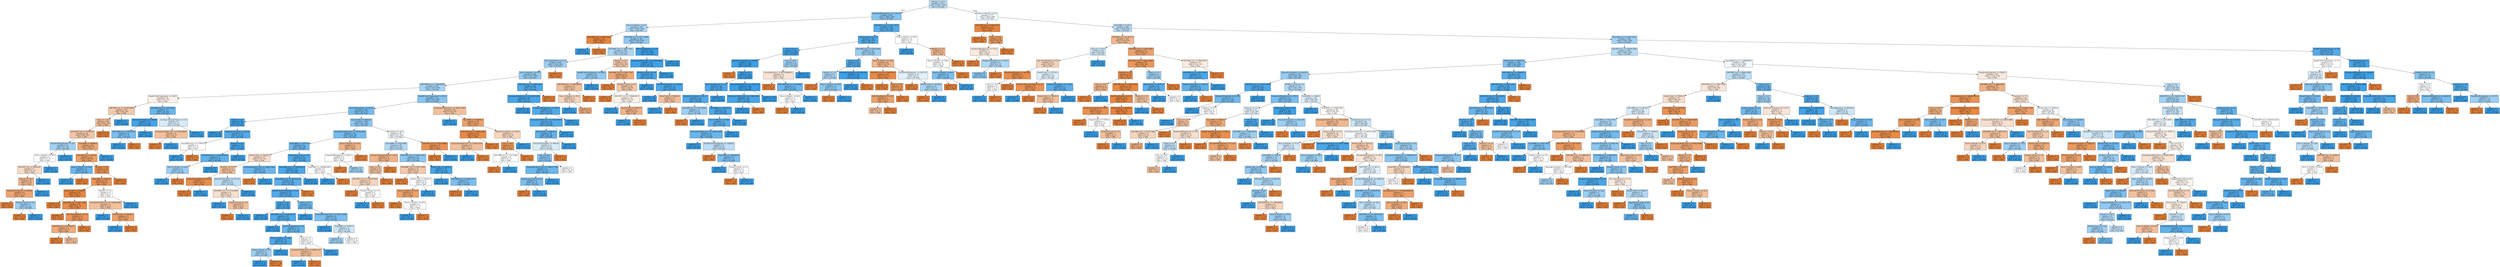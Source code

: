 digraph Tree {
node [shape=box, style="filled", color="black"] ;
0 [label="Industry <= 0.5\nsamples = 1415\nvalue = [904, 1354]\nclass = No Sale", fillcolor="#399de555"] ;
1 [label="NumberOfEmployees <= 11513.0\nsamples = 638\nvalue = [286, 706]\nclass = No Sale", fillcolor="#399de598"] ;
0 -> 1 [labeldistance=2.5, labelangle=45, headlabel="True"] ;
2 [label="Term in Months <= 0.5\nsamples = 429\nvalue = [245, 420]\nclass = No Sale", fillcolor="#399de56a"] ;
1 -> 2 ;
3 [label="X36 MRC List <= 493.7216\nsamples = 44\nvalue = [62, 1]\nclass = Sale", fillcolor="#e58139fb"] ;
2 -> 3 ;
4 [label="samples = 1\nvalue = [0, 1]\nclass = No Sale", fillcolor="#399de5ff"] ;
3 -> 4 ;
5 [label="samples = 43\nvalue = [62, 0]\nclass = Sale", fillcolor="#e58139ff"] ;
3 -> 5 ;
6 [label="X36 NRR List <= 6177.3999\nsamples = 385\nvalue = [183, 419]\nclass = No Sale", fillcolor="#399de590"] ;
2 -> 6 ;
7 [label="X36 MRC List <= 3667.7251\nsamples = 322\nvalue = [181, 311]\nclass = No Sale", fillcolor="#399de56b"] ;
6 -> 7 ;
8 [label="Net Classification <= 2.5\nsamples = 290\nvalue = [149, 293]\nclass = No Sale", fillcolor="#399de57d"] ;
7 -> 8 ;
9 [label="Term in Months <= 74.5\nsamples = 284\nvalue = [137, 293]\nclass = No Sale", fillcolor="#399de588"] ;
8 -> 9 ;
10 [label="X36 NRR List <= 1048.9036\nsamples = 242\nvalue = [130, 236]\nclass = No Sale", fillcolor="#399de573"] ;
9 -> 10 ;
11 [label="DandB Total Employees <= 180.5\nsamples = 70\nvalue = [57, 51]\nclass = Sale", fillcolor="#e581391b"] ;
10 -> 11 ;
12 [label="X36 NPV List <= 43188.4336\nsamples = 53\nvalue = [52, 30]\nclass = Sale", fillcolor="#e581396c"] ;
11 -> 12 ;
13 [label="Type <= 13.0\nsamples = 50\nvalue = [52, 25]\nclass = Sale", fillcolor="#e5813984"] ;
12 -> 13 ;
14 [label="X36 MRC List <= 753.8213\nsamples = 44\nvalue = [46, 25]\nclass = Sale", fillcolor="#e5813974"] ;
13 -> 14 ;
15 [label="NumberOfEmployees <= 8.5\nsamples = 11\nvalue = [7, 13]\nclass = No Sale", fillcolor="#399de576"] ;
14 -> 15 ;
16 [label="Term in Months <= 30.0\nsamples = 9\nvalue = [7, 7]\nclass = Sale", fillcolor="#e5813900"] ;
15 -> 16 ;
17 [label="X36 NPV List <= 6230.645\nsamples = 7\nvalue = [7, 5]\nclass = Sale", fillcolor="#e5813949"] ;
16 -> 17 ;
18 [label="Vertical <= 30.5\nsamples = 6\nvalue = [7, 3]\nclass = Sale", fillcolor="#e5813992"] ;
17 -> 18 ;
19 [label="Network Proximity <= 430.96\nsamples = 5\nvalue = [7, 2]\nclass = Sale", fillcolor="#e58139b6"] ;
18 -> 19 ;
20 [label="samples = 3\nvalue = [6, 0]\nclass = Sale", fillcolor="#e58139ff"] ;
19 -> 20 ;
21 [label="Product Group <= 6.5\nsamples = 2\nvalue = [1, 2]\nclass = No Sale", fillcolor="#399de57f"] ;
19 -> 21 ;
22 [label="samples = 1\nvalue = [1, 0]\nclass = Sale", fillcolor="#e58139ff"] ;
21 -> 22 ;
23 [label="samples = 1\nvalue = [0, 2]\nclass = No Sale", fillcolor="#399de5ff"] ;
21 -> 23 ;
24 [label="samples = 1\nvalue = [0, 1]\nclass = No Sale", fillcolor="#399de5ff"] ;
18 -> 24 ;
25 [label="samples = 1\nvalue = [0, 2]\nclass = No Sale", fillcolor="#399de5ff"] ;
17 -> 25 ;
26 [label="samples = 2\nvalue = [0, 2]\nclass = No Sale", fillcolor="#399de5ff"] ;
16 -> 26 ;
27 [label="samples = 2\nvalue = [0, 6]\nclass = No Sale", fillcolor="#399de5ff"] ;
15 -> 27 ;
28 [label="Total BRR <= 48566.0\nsamples = 33\nvalue = [39, 12]\nclass = Sale", fillcolor="#e58139b1"] ;
14 -> 28 ;
29 [label="X36 NRR List <= 276.6\nsamples = 32\nvalue = [39, 9]\nclass = Sale", fillcolor="#e58139c4"] ;
28 -> 29 ;
30 [label="Term in Months <= 30.0\nsamples = 3\nvalue = [1, 4]\nclass = No Sale", fillcolor="#399de5bf"] ;
29 -> 30 ;
31 [label="samples = 2\nvalue = [0, 4]\nclass = No Sale", fillcolor="#399de5ff"] ;
30 -> 31 ;
32 [label="samples = 1\nvalue = [1, 0]\nclass = Sale", fillcolor="#e58139ff"] ;
30 -> 32 ;
33 [label="Vertical <= 9.5\nsamples = 29\nvalue = [38, 5]\nclass = Sale", fillcolor="#e58139dd"] ;
29 -> 33 ;
34 [label="Total BRR <= 34244.5\nsamples = 23\nvalue = [30, 5]\nclass = Sale", fillcolor="#e58139d4"] ;
33 -> 34 ;
35 [label="Postal Code <= 75204.5\nsamples = 18\nvalue = [26, 1]\nclass = Sale", fillcolor="#e58139f5"] ;
34 -> 35 ;
36 [label="samples = 9\nvalue = [14, 0]\nclass = Sale", fillcolor="#e58139ff"] ;
35 -> 36 ;
37 [label="X36 NRR List <= 803.7499\nsamples = 9\nvalue = [12, 1]\nclass = Sale", fillcolor="#e58139ea"] ;
35 -> 37 ;
38 [label="samples = 5\nvalue = [6, 0]\nclass = Sale", fillcolor="#e58139ff"] ;
37 -> 38 ;
39 [label="Net Classification <= 1.0\nsamples = 4\nvalue = [6, 1]\nclass = Sale", fillcolor="#e58139d4"] ;
37 -> 39 ;
40 [label="X36 NPV List <= 21043.75\nsamples = 3\nvalue = [3, 1]\nclass = Sale", fillcolor="#e58139aa"] ;
39 -> 40 ;
41 [label="samples = 1\nvalue = [1, 0]\nclass = Sale", fillcolor="#e58139ff"] ;
40 -> 41 ;
42 [label="samples = 2\nvalue = [2, 1]\nclass = Sale", fillcolor="#e581397f"] ;
40 -> 42 ;
43 [label="samples = 1\nvalue = [3, 0]\nclass = Sale", fillcolor="#e58139ff"] ;
39 -> 43 ;
44 [label="Market <= 1.0\nsamples = 5\nvalue = [4, 4]\nclass = Sale", fillcolor="#e5813900"] ;
34 -> 44 ;
45 [label="Estimated Build Cost <= 14468.3496\nsamples = 4\nvalue = [4, 2]\nclass = Sale", fillcolor="#e581397f"] ;
44 -> 45 ;
46 [label="samples = 1\nvalue = [0, 1]\nclass = No Sale", fillcolor="#399de5ff"] ;
45 -> 46 ;
47 [label="Postal Code <= 30164.5\nsamples = 3\nvalue = [4, 1]\nclass = Sale", fillcolor="#e58139bf"] ;
45 -> 47 ;
48 [label="samples = 1\nvalue = [0, 1]\nclass = No Sale", fillcolor="#399de5ff"] ;
47 -> 48 ;
49 [label="samples = 2\nvalue = [4, 0]\nclass = Sale", fillcolor="#e58139ff"] ;
47 -> 49 ;
50 [label="samples = 1\nvalue = [0, 2]\nclass = No Sale", fillcolor="#399de5ff"] ;
44 -> 50 ;
51 [label="samples = 6\nvalue = [8, 0]\nclass = Sale", fillcolor="#e58139ff"] ;
33 -> 51 ;
52 [label="samples = 1\nvalue = [0, 3]\nclass = No Sale", fillcolor="#399de5ff"] ;
28 -> 52 ;
53 [label="samples = 6\nvalue = [6, 0]\nclass = Sale", fillcolor="#e58139ff"] ;
13 -> 53 ;
54 [label="samples = 3\nvalue = [0, 5]\nclass = No Sale", fillcolor="#399de5ff"] ;
12 -> 54 ;
55 [label="X36 MRC List <= 1176.2819\nsamples = 17\nvalue = [5, 21]\nclass = No Sale", fillcolor="#399de5c2"] ;
11 -> 55 ;
56 [label="Network Proximity <= 86.66\nsamples = 11\nvalue = [1, 16]\nclass = No Sale", fillcolor="#399de5ef"] ;
55 -> 56 ;
57 [label="X36 NRR List <= 603.8739\nsamples = 2\nvalue = [1, 3]\nclass = No Sale", fillcolor="#399de5aa"] ;
56 -> 57 ;
58 [label="samples = 1\nvalue = [0, 3]\nclass = No Sale", fillcolor="#399de5ff"] ;
57 -> 58 ;
59 [label="samples = 1\nvalue = [1, 0]\nclass = Sale", fillcolor="#e58139ff"] ;
57 -> 59 ;
60 [label="samples = 9\nvalue = [0, 13]\nclass = No Sale", fillcolor="#399de5ff"] ;
56 -> 60 ;
61 [label="On Zayo Network Status <= 0.5\nsamples = 6\nvalue = [4, 5]\nclass = No Sale", fillcolor="#399de533"] ;
55 -> 61 ;
62 [label="Estimated Build Cost <= 31546.8906\nsamples = 5\nvalue = [4, 2]\nclass = Sale", fillcolor="#e581397f"] ;
61 -> 62 ;
63 [label="samples = 3\nvalue = [4, 0]\nclass = Sale", fillcolor="#e58139ff"] ;
62 -> 63 ;
64 [label="samples = 2\nvalue = [0, 2]\nclass = No Sale", fillcolor="#399de5ff"] ;
62 -> 64 ;
65 [label="samples = 1\nvalue = [0, 3]\nclass = No Sale", fillcolor="#399de5ff"] ;
61 -> 65 ;
66 [label="DandB Total Employees <= 675.0\nsamples = 172\nvalue = [73, 185]\nclass = No Sale", fillcolor="#399de59a"] ;
10 -> 66 ;
67 [label="Network Proximity <= 95.12\nsamples = 148\nvalue = [53, 175]\nclass = No Sale", fillcolor="#399de5b2"] ;
66 -> 67 ;
68 [label="State <= 1.5\nsamples = 39\nvalue = [2, 55]\nclass = No Sale", fillcolor="#399de5f6"] ;
67 -> 68 ;
69 [label="samples = 25\nvalue = [0, 40]\nclass = No Sale", fillcolor="#399de5ff"] ;
68 -> 69 ;
70 [label="Network Proximity <= 36.56\nsamples = 14\nvalue = [2, 15]\nclass = No Sale", fillcolor="#399de5dd"] ;
68 -> 70 ;
71 [label="AnnualRevenue <= 17979.0\nsamples = 2\nvalue = [1, 1]\nclass = Sale", fillcolor="#e5813900"] ;
70 -> 71 ;
72 [label="samples = 1\nvalue = [0, 1]\nclass = No Sale", fillcolor="#399de5ff"] ;
71 -> 72 ;
73 [label="samples = 1\nvalue = [1, 0]\nclass = Sale", fillcolor="#e58139ff"] ;
71 -> 73 ;
74 [label="Vertical <= 6.5\nsamples = 12\nvalue = [1, 14]\nclass = No Sale", fillcolor="#399de5ed"] ;
70 -> 74 ;
75 [label="AnnualRevenue <= 54524360.0\nsamples = 5\nvalue = [1, 5]\nclass = No Sale", fillcolor="#399de5cc"] ;
74 -> 75 ;
76 [label="Term in Months <= 24.0\nsamples = 2\nvalue = [1, 2]\nclass = No Sale", fillcolor="#399de57f"] ;
75 -> 76 ;
77 [label="samples = 1\nvalue = [0, 2]\nclass = No Sale", fillcolor="#399de5ff"] ;
76 -> 77 ;
78 [label="samples = 1\nvalue = [1, 0]\nclass = Sale", fillcolor="#e58139ff"] ;
76 -> 78 ;
79 [label="samples = 3\nvalue = [0, 3]\nclass = No Sale", fillcolor="#399de5ff"] ;
75 -> 79 ;
80 [label="samples = 7\nvalue = [0, 9]\nclass = No Sale", fillcolor="#399de5ff"] ;
74 -> 80 ;
81 [label="Postal Code <= 80023.5\nsamples = 109\nvalue = [51, 120]\nclass = No Sale", fillcolor="#399de593"] ;
67 -> 81 ;
82 [label="Estimated Build Cost <= 41870.2422\nsamples = 79\nvalue = [30, 98]\nclass = No Sale", fillcolor="#399de5b1"] ;
81 -> 82 ;
83 [label="Total BRR <= 16737.0\nsamples = 74\nvalue = [25, 96]\nclass = No Sale", fillcolor="#399de5bd"] ;
82 -> 83 ;
84 [label="Postal Code <= 75223.5\nsamples = 15\nvalue = [15, 11]\nclass = Sale", fillcolor="#e5813944"] ;
83 -> 84 ;
85 [label="Vertical <= 15.5\nsamples = 11\nvalue = [14, 7]\nclass = Sale", fillcolor="#e581397f"] ;
84 -> 85 ;
86 [label="Network Proximity <= 951.3\nsamples = 6\nvalue = [10, 1]\nclass = Sale", fillcolor="#e58139e6"] ;
85 -> 86 ;
87 [label="samples = 5\nvalue = [10, 0]\nclass = Sale", fillcolor="#e58139ff"] ;
86 -> 87 ;
88 [label="samples = 1\nvalue = [0, 1]\nclass = No Sale", fillcolor="#399de5ff"] ;
86 -> 88 ;
89 [label="Network Proximity <= 271.55\nsamples = 5\nvalue = [4, 6]\nclass = No Sale", fillcolor="#399de555"] ;
85 -> 89 ;
90 [label="X36 MRC List <= 2770.4663\nsamples = 3\nvalue = [4, 3]\nclass = Sale", fillcolor="#e5813940"] ;
89 -> 90 ;
91 [label="samples = 1\nvalue = [0, 1]\nclass = No Sale", fillcolor="#399de5ff"] ;
90 -> 91 ;
92 [label="Product Group <= 2.5\nsamples = 2\nvalue = [4, 2]\nclass = Sale", fillcolor="#e581397f"] ;
90 -> 92 ;
93 [label="samples = 1\nvalue = [4, 0]\nclass = Sale", fillcolor="#e58139ff"] ;
92 -> 93 ;
94 [label="samples = 1\nvalue = [0, 2]\nclass = No Sale", fillcolor="#399de5ff"] ;
92 -> 94 ;
95 [label="samples = 2\nvalue = [0, 3]\nclass = No Sale", fillcolor="#399de5ff"] ;
89 -> 95 ;
96 [label="Estimated Build Cost <= 23045.5508\nsamples = 4\nvalue = [1, 4]\nclass = No Sale", fillcolor="#399de5bf"] ;
84 -> 96 ;
97 [label="samples = 1\nvalue = [1, 0]\nclass = Sale", fillcolor="#e58139ff"] ;
96 -> 97 ;
98 [label="samples = 3\nvalue = [0, 4]\nclass = No Sale", fillcolor="#399de5ff"] ;
96 -> 98 ;
99 [label="Opportunity Type <= 0.5\nsamples = 59\nvalue = [10, 85]\nclass = No Sale", fillcolor="#399de5e1"] ;
83 -> 99 ;
100 [label="AnnualRevenue <= 2053300.5\nsamples = 57\nvalue = [8, 83]\nclass = No Sale", fillcolor="#399de5e6"] ;
99 -> 100 ;
101 [label="AnnualRevenue <= 912422.25\nsamples = 36\nvalue = [8, 48]\nclass = No Sale", fillcolor="#399de5d4"] ;
100 -> 101 ;
102 [label="DandB Total Employees <= 3.5\nsamples = 35\nvalue = [6, 48]\nclass = No Sale", fillcolor="#399de5df"] ;
101 -> 102 ;
103 [label="State <= 1.0\nsamples = 28\nvalue = [3, 36]\nclass = No Sale", fillcolor="#399de5ea"] ;
102 -> 103 ;
104 [label="samples = 9\nvalue = [0, 13]\nclass = No Sale", fillcolor="#399de5ff"] ;
103 -> 104 ;
105 [label="X36 MRC List <= 1838.0702\nsamples = 19\nvalue = [3, 23]\nclass = No Sale", fillcolor="#399de5de"] ;
103 -> 105 ;
106 [label="samples = 6\nvalue = [0, 10]\nclass = No Sale", fillcolor="#399de5ff"] ;
105 -> 106 ;
107 [label="Net Classification <= 1.0\nsamples = 13\nvalue = [3, 13]\nclass = No Sale", fillcolor="#399de5c4"] ;
105 -> 107 ;
108 [label="Term in Months <= 18.0\nsamples = 10\nvalue = [1, 11]\nclass = No Sale", fillcolor="#399de5e8"] ;
107 -> 108 ;
109 [label="Product Group <= 0.5\nsamples = 2\nvalue = [1, 2]\nclass = No Sale", fillcolor="#399de57f"] ;
108 -> 109 ;
110 [label="samples = 1\nvalue = [0, 2]\nclass = No Sale", fillcolor="#399de5ff"] ;
109 -> 110 ;
111 [label="samples = 1\nvalue = [1, 0]\nclass = Sale", fillcolor="#e58139ff"] ;
109 -> 111 ;
112 [label="samples = 8\nvalue = [0, 9]\nclass = No Sale", fillcolor="#399de5ff"] ;
108 -> 112 ;
113 [label="Type <= 1.5\nsamples = 3\nvalue = [2, 2]\nclass = Sale", fillcolor="#e5813900"] ;
107 -> 113 ;
114 [label="Estimated Build Cost <= 28852.125\nsamples = 2\nvalue = [2, 1]\nclass = Sale", fillcolor="#e581397f"] ;
113 -> 114 ;
115 [label="samples = 1\nvalue = [0, 1]\nclass = No Sale", fillcolor="#399de5ff"] ;
114 -> 115 ;
116 [label="samples = 1\nvalue = [2, 0]\nclass = Sale", fillcolor="#e58139ff"] ;
114 -> 116 ;
117 [label="samples = 1\nvalue = [0, 1]\nclass = No Sale", fillcolor="#399de5ff"] ;
113 -> 117 ;
118 [label="State <= 1.5\nsamples = 7\nvalue = [3, 12]\nclass = No Sale", fillcolor="#399de5bf"] ;
102 -> 118 ;
119 [label="samples = 1\nvalue = [0, 3]\nclass = No Sale", fillcolor="#399de5ff"] ;
118 -> 119 ;
120 [label="Estimated Build Cost <= 24701.0508\nsamples = 6\nvalue = [3, 9]\nclass = No Sale", fillcolor="#399de5aa"] ;
118 -> 120 ;
121 [label="samples = 2\nvalue = [0, 5]\nclass = No Sale", fillcolor="#399de5ff"] ;
120 -> 121 ;
122 [label="Total BRR <= 70707.5\nsamples = 4\nvalue = [3, 4]\nclass = No Sale", fillcolor="#399de540"] ;
120 -> 122 ;
123 [label="samples = 2\nvalue = [1, 2]\nclass = No Sale", fillcolor="#399de57f"] ;
122 -> 123 ;
124 [label="samples = 2\nvalue = [2, 2]\nclass = Sale", fillcolor="#e5813900"] ;
122 -> 124 ;
125 [label="samples = 1\nvalue = [2, 0]\nclass = Sale", fillcolor="#e58139ff"] ;
101 -> 125 ;
126 [label="samples = 21\nvalue = [0, 35]\nclass = No Sale", fillcolor="#399de5ff"] ;
100 -> 126 ;
127 [label="Total BRR <= 293580.5625\nsamples = 2\nvalue = [2, 2]\nclass = Sale", fillcolor="#e5813900"] ;
99 -> 127 ;
128 [label="samples = 1\nvalue = [0, 2]\nclass = No Sale", fillcolor="#399de5ff"] ;
127 -> 128 ;
129 [label="samples = 1\nvalue = [2, 0]\nclass = Sale", fillcolor="#e58139ff"] ;
127 -> 129 ;
130 [label="Term in Months <= 18.0\nsamples = 5\nvalue = [5, 2]\nclass = Sale", fillcolor="#e5813999"] ;
82 -> 130 ;
131 [label="NumberOfEmployees <= 252.5\nsamples = 3\nvalue = [2, 2]\nclass = Sale", fillcolor="#e5813900"] ;
130 -> 131 ;
132 [label="samples = 1\nvalue = [1, 0]\nclass = Sale", fillcolor="#e58139ff"] ;
131 -> 132 ;
133 [label="samples = 2\nvalue = [1, 2]\nclass = No Sale", fillcolor="#399de57f"] ;
131 -> 133 ;
134 [label="samples = 2\nvalue = [3, 0]\nclass = Sale", fillcolor="#e58139ff"] ;
130 -> 134 ;
135 [label="Vertical <= 16.0\nsamples = 30\nvalue = [21, 22]\nclass = No Sale", fillcolor="#399de50c"] ;
81 -> 135 ;
136 [label="Total BRR <= 5702.2598\nsamples = 23\nvalue = [13, 21]\nclass = No Sale", fillcolor="#399de561"] ;
135 -> 136 ;
137 [label="On Zayo Network Status <= 0.5\nsamples = 5\nvalue = [5, 2]\nclass = Sale", fillcolor="#e5813999"] ;
136 -> 137 ;
138 [label="Type <= 0.5\nsamples = 4\nvalue = [4, 2]\nclass = Sale", fillcolor="#e581397f"] ;
137 -> 138 ;
139 [label="X36 NPV List <= 43678.0039\nsamples = 3\nvalue = [3, 2]\nclass = Sale", fillcolor="#e5813955"] ;
138 -> 139 ;
140 [label="samples = 1\nvalue = [1, 0]\nclass = Sale", fillcolor="#e58139ff"] ;
139 -> 140 ;
141 [label="Product Group <= 1.0\nsamples = 2\nvalue = [2, 2]\nclass = Sale", fillcolor="#e5813900"] ;
139 -> 141 ;
142 [label="samples = 1\nvalue = [0, 2]\nclass = No Sale", fillcolor="#399de5ff"] ;
141 -> 142 ;
143 [label="samples = 1\nvalue = [2, 0]\nclass = Sale", fillcolor="#e58139ff"] ;
141 -> 143 ;
144 [label="samples = 1\nvalue = [1, 0]\nclass = Sale", fillcolor="#e58139ff"] ;
138 -> 144 ;
145 [label="samples = 1\nvalue = [1, 0]\nclass = Sale", fillcolor="#e58139ff"] ;
137 -> 145 ;
146 [label="X36 NPV List <= 22251.4121\nsamples = 18\nvalue = [8, 19]\nclass = No Sale", fillcolor="#399de594"] ;
136 -> 146 ;
147 [label="X36 MRC List <= 1817.1094\nsamples = 8\nvalue = [7, 4]\nclass = Sale", fillcolor="#e581396d"] ;
146 -> 147 ;
148 [label="samples = 2\nvalue = [3, 0]\nclass = Sale", fillcolor="#e58139ff"] ;
147 -> 148 ;
149 [label="Postal Code <= 80301.5\nsamples = 6\nvalue = [4, 4]\nclass = Sale", fillcolor="#e5813900"] ;
147 -> 149 ;
150 [label="Term in Months <= 37.0\nsamples = 4\nvalue = [4, 1]\nclass = Sale", fillcolor="#e58139bf"] ;
149 -> 150 ;
151 [label="samples = 2\nvalue = [3, 0]\nclass = Sale", fillcolor="#e58139ff"] ;
150 -> 151 ;
152 [label="Term in Months <= 49.0\nsamples = 2\nvalue = [1, 1]\nclass = Sale", fillcolor="#e5813900"] ;
150 -> 152 ;
153 [label="samples = 1\nvalue = [0, 1]\nclass = No Sale", fillcolor="#399de5ff"] ;
152 -> 153 ;
154 [label="samples = 1\nvalue = [1, 0]\nclass = Sale", fillcolor="#e58139ff"] ;
152 -> 154 ;
155 [label="samples = 2\nvalue = [0, 3]\nclass = No Sale", fillcolor="#399de5ff"] ;
149 -> 155 ;
156 [label="Postal Code <= 80302.0\nsamples = 10\nvalue = [1, 15]\nclass = No Sale", fillcolor="#399de5ee"] ;
146 -> 156 ;
157 [label="samples = 7\nvalue = [0, 12]\nclass = No Sale", fillcolor="#399de5ff"] ;
156 -> 157 ;
158 [label="X36 MRC List <= 2402.4517\nsamples = 3\nvalue = [1, 3]\nclass = No Sale", fillcolor="#399de5aa"] ;
156 -> 158 ;
159 [label="samples = 1\nvalue = [1, 0]\nclass = Sale", fillcolor="#e58139ff"] ;
158 -> 159 ;
160 [label="samples = 2\nvalue = [0, 3]\nclass = No Sale", fillcolor="#399de5ff"] ;
158 -> 160 ;
161 [label="X36 NPV List <= 30575.4688\nsamples = 7\nvalue = [8, 1]\nclass = Sale", fillcolor="#e58139df"] ;
135 -> 161 ;
162 [label="samples = 6\nvalue = [8, 0]\nclass = Sale", fillcolor="#e58139ff"] ;
161 -> 162 ;
163 [label="samples = 1\nvalue = [0, 1]\nclass = No Sale", fillcolor="#399de5ff"] ;
161 -> 163 ;
164 [label="Estimated Build Cost <= 10812.7002\nsamples = 24\nvalue = [20, 10]\nclass = Sale", fillcolor="#e581397f"] ;
66 -> 164 ;
165 [label="samples = 5\nvalue = [0, 5]\nclass = No Sale", fillcolor="#399de5ff"] ;
164 -> 165 ;
166 [label="Total BRR <= 379446.5\nsamples = 19\nvalue = [20, 5]\nclass = Sale", fillcolor="#e58139bf"] ;
164 -> 166 ;
167 [label="X36 NPV List <= 14924.5947\nsamples = 12\nvalue = [14, 1]\nclass = Sale", fillcolor="#e58139ed"] ;
166 -> 167 ;
168 [label="Estimated Build Cost <= 21565.0254\nsamples = 2\nvalue = [2, 1]\nclass = Sale", fillcolor="#e581397f"] ;
167 -> 168 ;
169 [label="samples = 1\nvalue = [0, 1]\nclass = No Sale", fillcolor="#399de5ff"] ;
168 -> 169 ;
170 [label="samples = 1\nvalue = [2, 0]\nclass = Sale", fillcolor="#e58139ff"] ;
168 -> 170 ;
171 [label="samples = 10\nvalue = [12, 0]\nclass = Sale", fillcolor="#e58139ff"] ;
167 -> 171 ;
172 [label="Network Proximity <= 203.6\nsamples = 7\nvalue = [6, 4]\nclass = Sale", fillcolor="#e5813955"] ;
166 -> 172 ;
173 [label="City <= 4.0\nsamples = 5\nvalue = [6, 1]\nclass = Sale", fillcolor="#e58139d4"] ;
172 -> 173 ;
174 [label="X36 NRR List <= 1123.1442\nsamples = 2\nvalue = [1, 1]\nclass = Sale", fillcolor="#e5813900"] ;
173 -> 174 ;
175 [label="samples = 1\nvalue = [1, 0]\nclass = Sale", fillcolor="#e58139ff"] ;
174 -> 175 ;
176 [label="samples = 1\nvalue = [0, 1]\nclass = No Sale", fillcolor="#399de5ff"] ;
174 -> 176 ;
177 [label="samples = 3\nvalue = [5, 0]\nclass = Sale", fillcolor="#e58139ff"] ;
173 -> 177 ;
178 [label="samples = 2\nvalue = [0, 3]\nclass = No Sale", fillcolor="#399de5ff"] ;
172 -> 178 ;
179 [label="X36 NRR List <= 3269.6426\nsamples = 42\nvalue = [7, 57]\nclass = No Sale", fillcolor="#399de5e0"] ;
9 -> 179 ;
180 [label="Estimated Build Cost <= 24129.3203\nsamples = 40\nvalue = [4, 57]\nclass = No Sale", fillcolor="#399de5ed"] ;
179 -> 180 ;
181 [label="samples = 16\nvalue = [0, 26]\nclass = No Sale", fillcolor="#399de5ff"] ;
180 -> 181 ;
182 [label="NumberOfEmployees <= 748.5\nsamples = 24\nvalue = [4, 31]\nclass = No Sale", fillcolor="#399de5de"] ;
180 -> 182 ;
183 [label="Estimated Build Cost <= 51043.6016\nsamples = 23\nvalue = [4, 29]\nclass = No Sale", fillcolor="#399de5dc"] ;
182 -> 183 ;
184 [label="Postal Code <= 80107.5\nsamples = 15\nvalue = [4, 19]\nclass = No Sale", fillcolor="#399de5c9"] ;
183 -> 184 ;
185 [label="Network Proximity <= 844.09\nsamples = 6\nvalue = [4, 5]\nclass = No Sale", fillcolor="#399de533"] ;
184 -> 185 ;
186 [label="City <= 48.5\nsamples = 5\nvalue = [2, 5]\nclass = No Sale", fillcolor="#399de599"] ;
185 -> 186 ;
187 [label="Estimated Build Cost <= 25615.7754\nsamples = 3\nvalue = [1, 4]\nclass = No Sale", fillcolor="#399de5bf"] ;
186 -> 187 ;
188 [label="Opportunity Type <= 0.5\nsamples = 2\nvalue = [1, 3]\nclass = No Sale", fillcolor="#399de5aa"] ;
187 -> 188 ;
189 [label="samples = 1\nvalue = [1, 0]\nclass = Sale", fillcolor="#e58139ff"] ;
188 -> 189 ;
190 [label="samples = 1\nvalue = [0, 3]\nclass = No Sale", fillcolor="#399de5ff"] ;
188 -> 190 ;
191 [label="samples = 1\nvalue = [0, 1]\nclass = No Sale", fillcolor="#399de5ff"] ;
187 -> 191 ;
192 [label="samples = 2\nvalue = [1, 1]\nclass = Sale", fillcolor="#e5813900"] ;
186 -> 192 ;
193 [label="samples = 1\nvalue = [2, 0]\nclass = Sale", fillcolor="#e58139ff"] ;
185 -> 193 ;
194 [label="samples = 9\nvalue = [0, 14]\nclass = No Sale", fillcolor="#399de5ff"] ;
184 -> 194 ;
195 [label="samples = 8\nvalue = [0, 10]\nclass = No Sale", fillcolor="#399de5ff"] ;
183 -> 195 ;
196 [label="samples = 1\nvalue = [0, 2]\nclass = No Sale", fillcolor="#399de5ff"] ;
182 -> 196 ;
197 [label="samples = 2\nvalue = [3, 0]\nclass = Sale", fillcolor="#e58139ff"] ;
179 -> 197 ;
198 [label="samples = 6\nvalue = [12, 0]\nclass = Sale", fillcolor="#e58139ff"] ;
8 -> 198 ;
199 [label="Market <= 0.5\nsamples = 32\nvalue = [32, 18]\nclass = Sale", fillcolor="#e5813970"] ;
7 -> 199 ;
200 [label="DandB Total Employees <= 644.5\nsamples = 8\nvalue = [4, 9]\nclass = No Sale", fillcolor="#399de58e"] ;
199 -> 200 ;
201 [label="X36 NRR List <= 4492.8955\nsamples = 4\nvalue = [4, 2]\nclass = Sale", fillcolor="#e581397f"] ;
200 -> 201 ;
202 [label="Term in Months <= 30.0\nsamples = 3\nvalue = [3, 2]\nclass = Sale", fillcolor="#e5813955"] ;
201 -> 202 ;
203 [label="samples = 1\nvalue = [0, 1]\nclass = No Sale", fillcolor="#399de5ff"] ;
202 -> 203 ;
204 [label="samples = 2\nvalue = [3, 1]\nclass = Sale", fillcolor="#e58139aa"] ;
202 -> 204 ;
205 [label="samples = 1\nvalue = [1, 0]\nclass = Sale", fillcolor="#e58139ff"] ;
201 -> 205 ;
206 [label="samples = 4\nvalue = [0, 7]\nclass = No Sale", fillcolor="#399de5ff"] ;
200 -> 206 ;
207 [label="X36 MRC List <= 5801.7197\nsamples = 24\nvalue = [28, 9]\nclass = Sale", fillcolor="#e58139ad"] ;
199 -> 207 ;
208 [label="samples = 8\nvalue = [12, 0]\nclass = Sale", fillcolor="#e58139ff"] ;
207 -> 208 ;
209 [label="Product Group <= 0.5\nsamples = 16\nvalue = [16, 9]\nclass = Sale", fillcolor="#e5813970"] ;
207 -> 209 ;
210 [label="samples = 6\nvalue = [6, 0]\nclass = Sale", fillcolor="#e58139ff"] ;
209 -> 210 ;
211 [label="X36 NPV List <= 15608.6074\nsamples = 10\nvalue = [10, 9]\nclass = Sale", fillcolor="#e5813919"] ;
209 -> 211 ;
212 [label="samples = 2\nvalue = [0, 5]\nclass = No Sale", fillcolor="#399de5ff"] ;
211 -> 212 ;
213 [label="Postal Code <= 75071.5\nsamples = 8\nvalue = [10, 4]\nclass = Sale", fillcolor="#e5813999"] ;
211 -> 213 ;
214 [label="samples = 2\nvalue = [0, 4]\nclass = No Sale", fillcolor="#399de5ff"] ;
213 -> 214 ;
215 [label="samples = 6\nvalue = [10, 0]\nclass = Sale", fillcolor="#e58139ff"] ;
213 -> 215 ;
216 [label="Net Classification <= 1.0\nsamples = 63\nvalue = [2, 108]\nclass = No Sale", fillcolor="#399de5fa"] ;
6 -> 216 ;
217 [label="Estimated Build Cost <= 16747.4492\nsamples = 43\nvalue = [2, 73]\nclass = No Sale", fillcolor="#399de5f8"] ;
216 -> 217 ;
218 [label="Product Group <= 1.0\nsamples = 16\nvalue = [2, 27]\nclass = No Sale", fillcolor="#399de5ec"] ;
217 -> 218 ;
219 [label="samples = 3\nvalue = [0, 6]\nclass = No Sale", fillcolor="#399de5ff"] ;
218 -> 219 ;
220 [label="Network Proximity <= 88.295\nsamples = 13\nvalue = [2, 21]\nclass = No Sale", fillcolor="#399de5e7"] ;
218 -> 220 ;
221 [label="samples = 10\nvalue = [0, 20]\nclass = No Sale", fillcolor="#399de5ff"] ;
220 -> 221 ;
222 [label="Postal Code <= 55252.5\nsamples = 3\nvalue = [2, 1]\nclass = Sale", fillcolor="#e581397f"] ;
220 -> 222 ;
223 [label="samples = 1\nvalue = [0, 1]\nclass = No Sale", fillcolor="#399de5ff"] ;
222 -> 223 ;
224 [label="samples = 2\nvalue = [2, 0]\nclass = Sale", fillcolor="#e58139ff"] ;
222 -> 224 ;
225 [label="samples = 27\nvalue = [0, 46]\nclass = No Sale", fillcolor="#399de5ff"] ;
217 -> 225 ;
226 [label="samples = 20\nvalue = [0, 35]\nclass = No Sale", fillcolor="#399de5ff"] ;
216 -> 226 ;
227 [label="X36 MRC List <= 2741.3535\nsamples = 209\nvalue = [41, 286]\nclass = No Sale", fillcolor="#399de5da"] ;
1 -> 227 ;
228 [label="Product Group <= 3.0\nsamples = 199\nvalue = [34, 279]\nclass = No Sale", fillcolor="#399de5e0"] ;
227 -> 228 ;
229 [label="City <= 47.5\nsamples = 154\nvalue = [10, 230]\nclass = No Sale", fillcolor="#399de5f4"] ;
228 -> 229 ;
230 [label="Network Proximity <= 35.205\nsamples = 148\nvalue = [5, 220]\nclass = No Sale", fillcolor="#399de5f9"] ;
229 -> 230 ;
231 [label="samples = 1\nvalue = [1, 0]\nclass = Sale", fillcolor="#e58139ff"] ;
230 -> 231 ;
232 [label="Type <= 0.5\nsamples = 147\nvalue = [4, 220]\nclass = No Sale", fillcolor="#399de5fa"] ;
230 -> 232 ;
233 [label="Net Classification <= 1.0\nsamples = 22\nvalue = [3, 29]\nclass = No Sale", fillcolor="#399de5e5"] ;
232 -> 233 ;
234 [label="Network Proximity <= 81.47\nsamples = 19\nvalue = [3, 24]\nclass = No Sale", fillcolor="#399de5df"] ;
233 -> 234 ;
235 [label="X36 MRC List <= 2171.0562\nsamples = 3\nvalue = [1, 2]\nclass = No Sale", fillcolor="#399de57f"] ;
234 -> 235 ;
236 [label="samples = 1\nvalue = [1, 0]\nclass = Sale", fillcolor="#e58139ff"] ;
235 -> 236 ;
237 [label="samples = 2\nvalue = [0, 2]\nclass = No Sale", fillcolor="#399de5ff"] ;
235 -> 237 ;
238 [label="Total BRR <= 3427943.0\nsamples = 16\nvalue = [2, 22]\nclass = No Sale", fillcolor="#399de5e8"] ;
234 -> 238 ;
239 [label="Term in Months <= 48.0\nsamples = 9\nvalue = [2, 12]\nclass = No Sale", fillcolor="#399de5d4"] ;
238 -> 239 ;
240 [label="Estimated Build Cost <= 22305.8008\nsamples = 8\nvalue = [2, 8]\nclass = No Sale", fillcolor="#399de5bf"] ;
239 -> 240 ;
241 [label="samples = 3\nvalue = [0, 5]\nclass = No Sale", fillcolor="#399de5ff"] ;
240 -> 241 ;
242 [label="DandB Total Employees <= 14263.0\nsamples = 5\nvalue = [2, 3]\nclass = No Sale", fillcolor="#399de555"] ;
240 -> 242 ;
243 [label="samples = 1\nvalue = [1, 0]\nclass = Sale", fillcolor="#e58139ff"] ;
242 -> 243 ;
244 [label="Total BRR <= 1916205.5\nsamples = 4\nvalue = [1, 3]\nclass = No Sale", fillcolor="#399de5aa"] ;
242 -> 244 ;
245 [label="samples = 2\nvalue = [0, 2]\nclass = No Sale", fillcolor="#399de5ff"] ;
244 -> 245 ;
246 [label="Product Group <= 1.0\nsamples = 2\nvalue = [1, 1]\nclass = Sale", fillcolor="#e5813900"] ;
244 -> 246 ;
247 [label="samples = 1\nvalue = [1, 0]\nclass = Sale", fillcolor="#e58139ff"] ;
246 -> 247 ;
248 [label="samples = 1\nvalue = [0, 1]\nclass = No Sale", fillcolor="#399de5ff"] ;
246 -> 248 ;
249 [label="samples = 1\nvalue = [0, 4]\nclass = No Sale", fillcolor="#399de5ff"] ;
239 -> 249 ;
250 [label="samples = 7\nvalue = [0, 10]\nclass = No Sale", fillcolor="#399de5ff"] ;
238 -> 250 ;
251 [label="samples = 3\nvalue = [0, 5]\nclass = No Sale", fillcolor="#399de5ff"] ;
233 -> 251 ;
252 [label="Estimated Build Cost <= 13677.25\nsamples = 125\nvalue = [1, 191]\nclass = No Sale", fillcolor="#399de5fe"] ;
232 -> 252 ;
253 [label="Estimated Build Cost <= 13382.6504\nsamples = 10\nvalue = [1, 14]\nclass = No Sale", fillcolor="#399de5ed"] ;
252 -> 253 ;
254 [label="samples = 9\nvalue = [0, 14]\nclass = No Sale", fillcolor="#399de5ff"] ;
253 -> 254 ;
255 [label="samples = 1\nvalue = [1, 0]\nclass = Sale", fillcolor="#e58139ff"] ;
253 -> 255 ;
256 [label="samples = 115\nvalue = [0, 177]\nclass = No Sale", fillcolor="#399de5ff"] ;
252 -> 256 ;
257 [label="City <= 65.0\nsamples = 6\nvalue = [5, 10]\nclass = No Sale", fillcolor="#399de57f"] ;
229 -> 257 ;
258 [label="AnnualRevenue <= 8077283840.0\nsamples = 4\nvalue = [5, 4]\nclass = Sale", fillcolor="#e5813933"] ;
257 -> 258 ;
259 [label="samples = 1\nvalue = [4, 0]\nclass = Sale", fillcolor="#e58139ff"] ;
258 -> 259 ;
260 [label="X36 NRR List <= 1318.9668\nsamples = 3\nvalue = [1, 4]\nclass = No Sale", fillcolor="#399de5bf"] ;
258 -> 260 ;
261 [label="Term in Months <= 48.0\nsamples = 2\nvalue = [1, 1]\nclass = Sale", fillcolor="#e5813900"] ;
260 -> 261 ;
262 [label="samples = 1\nvalue = [1, 0]\nclass = Sale", fillcolor="#e58139ff"] ;
261 -> 262 ;
263 [label="samples = 1\nvalue = [0, 1]\nclass = No Sale", fillcolor="#399de5ff"] ;
261 -> 263 ;
264 [label="samples = 1\nvalue = [0, 3]\nclass = No Sale", fillcolor="#399de5ff"] ;
260 -> 264 ;
265 [label="samples = 2\nvalue = [0, 6]\nclass = No Sale", fillcolor="#399de5ff"] ;
257 -> 265 ;
266 [label="X36 MRC List <= 2150.5464\nsamples = 45\nvalue = [24, 49]\nclass = No Sale", fillcolor="#399de582"] ;
228 -> 266 ;
267 [label="Type <= 1.5\nsamples = 25\nvalue = [5, 41]\nclass = No Sale", fillcolor="#399de5e0"] ;
266 -> 267 ;
268 [label="Market <= 1.5\nsamples = 5\nvalue = [4, 7]\nclass = No Sale", fillcolor="#399de56d"] ;
267 -> 268 ;
269 [label="samples = 1\nvalue = [1, 0]\nclass = Sale", fillcolor="#e58139ff"] ;
268 -> 269 ;
270 [label="Term in Months <= 24.0\nsamples = 4\nvalue = [3, 7]\nclass = No Sale", fillcolor="#399de592"] ;
268 -> 270 ;
271 [label="samples = 1\nvalue = [3, 0]\nclass = Sale", fillcolor="#e58139ff"] ;
270 -> 271 ;
272 [label="samples = 3\nvalue = [0, 7]\nclass = No Sale", fillcolor="#399de5ff"] ;
270 -> 272 ;
273 [label="Network Proximity <= 1183.015\nsamples = 20\nvalue = [1, 34]\nclass = No Sale", fillcolor="#399de5f8"] ;
267 -> 273 ;
274 [label="samples = 19\nvalue = [0, 34]\nclass = No Sale", fillcolor="#399de5ff"] ;
273 -> 274 ;
275 [label="samples = 1\nvalue = [1, 0]\nclass = Sale", fillcolor="#e58139ff"] ;
273 -> 275 ;
276 [label="Term in Months <= 24.0\nsamples = 20\nvalue = [19, 8]\nclass = Sale", fillcolor="#e5813994"] ;
266 -> 276 ;
277 [label="X36 NPV List <= 27296.7637\nsamples = 10\nvalue = [13, 1]\nclass = Sale", fillcolor="#e58139eb"] ;
276 -> 277 ;
278 [label="samples = 6\nvalue = [8, 0]\nclass = Sale", fillcolor="#e58139ff"] ;
277 -> 278 ;
279 [label="Type <= 2.0\nsamples = 4\nvalue = [5, 1]\nclass = Sale", fillcolor="#e58139cc"] ;
277 -> 279 ;
280 [label="Net Classification <= 1.5\nsamples = 3\nvalue = [4, 1]\nclass = Sale", fillcolor="#e58139bf"] ;
279 -> 280 ;
281 [label="samples = 2\nvalue = [2, 1]\nclass = Sale", fillcolor="#e581397f"] ;
280 -> 281 ;
282 [label="samples = 1\nvalue = [2, 0]\nclass = Sale", fillcolor="#e58139ff"] ;
280 -> 282 ;
283 [label="samples = 1\nvalue = [1, 0]\nclass = Sale", fillcolor="#e58139ff"] ;
279 -> 283 ;
284 [label="NumberOfEmployees <= 26313.0\nsamples = 10\nvalue = [6, 7]\nclass = No Sale", fillcolor="#399de524"] ;
276 -> 284 ;
285 [label="samples = 1\nvalue = [2, 0]\nclass = Sale", fillcolor="#e58139ff"] ;
284 -> 285 ;
286 [label="Postal Code <= 30318.0\nsamples = 9\nvalue = [4, 7]\nclass = No Sale", fillcolor="#399de56d"] ;
284 -> 286 ;
287 [label="samples = 3\nvalue = [4, 0]\nclass = Sale", fillcolor="#e58139ff"] ;
286 -> 287 ;
288 [label="samples = 6\nvalue = [0, 7]\nclass = No Sale", fillcolor="#399de5ff"] ;
286 -> 288 ;
289 [label="Term in Months <= 30.0\nsamples = 10\nvalue = [7, 7]\nclass = Sale", fillcolor="#e5813900"] ;
227 -> 289 ;
290 [label="samples = 4\nvalue = [0, 4]\nclass = No Sale", fillcolor="#399de5ff"] ;
289 -> 290 ;
291 [label="Market <= 1.5\nsamples = 6\nvalue = [7, 3]\nclass = Sale", fillcolor="#e5813992"] ;
289 -> 291 ;
292 [label="Term in Months <= 180.0\nsamples = 4\nvalue = [3, 3]\nclass = Sale", fillcolor="#e5813900"] ;
291 -> 292 ;
293 [label="Term in Months <= 48.0\nsamples = 3\nvalue = [1, 3]\nclass = No Sale", fillcolor="#399de5aa"] ;
292 -> 293 ;
294 [label="samples = 1\nvalue = [1, 0]\nclass = Sale", fillcolor="#e58139ff"] ;
293 -> 294 ;
295 [label="samples = 2\nvalue = [0, 3]\nclass = No Sale", fillcolor="#399de5ff"] ;
293 -> 295 ;
296 [label="samples = 1\nvalue = [2, 0]\nclass = Sale", fillcolor="#e58139ff"] ;
292 -> 296 ;
297 [label="samples = 2\nvalue = [4, 0]\nclass = Sale", fillcolor="#e58139ff"] ;
291 -> 297 ;
298 [label="Term in Months <= 0.5\nsamples = 777\nvalue = [618, 648]\nclass = No Sale", fillcolor="#399de50c"] ;
0 -> 298 [labeldistance=2.5, labelangle=-45, headlabel="False"] ;
299 [label="X36 NRR List <= 1852.1353\nsamples = 117\nvalue = [190, 5]\nclass = Sale", fillcolor="#e58139f8"] ;
298 -> 299 ;
300 [label="samples = 97\nvalue = [164, 0]\nclass = Sale", fillcolor="#e58139ff"] ;
299 -> 300 ;
301 [label="Type <= 0.5\nsamples = 20\nvalue = [26, 5]\nclass = Sale", fillcolor="#e58139ce"] ;
299 -> 301 ;
302 [label="NumberOfEmployees <= 125.5\nsamples = 7\nvalue = [6, 5]\nclass = Sale", fillcolor="#e581392a"] ;
301 -> 302 ;
303 [label="samples = 3\nvalue = [3, 0]\nclass = Sale", fillcolor="#e58139ff"] ;
302 -> 303 ;
304 [label="NumberOfEmployees <= 523.5\nsamples = 4\nvalue = [3, 5]\nclass = No Sale", fillcolor="#399de566"] ;
302 -> 304 ;
305 [label="samples = 3\nvalue = [2, 5]\nclass = No Sale", fillcolor="#399de599"] ;
304 -> 305 ;
306 [label="samples = 1\nvalue = [1, 0]\nclass = Sale", fillcolor="#e58139ff"] ;
304 -> 306 ;
307 [label="samples = 13\nvalue = [20, 0]\nclass = Sale", fillcolor="#e58139ff"] ;
301 -> 307 ;
308 [label="Total BRR <= 123.0\nsamples = 660\nvalue = [428, 643]\nclass = No Sale", fillcolor="#399de555"] ;
298 -> 308 ;
309 [label="X36 MRC List <= 347.73\nsamples = 102\nvalue = [116, 51]\nclass = Sale", fillcolor="#e581398f"] ;
308 -> 309 ;
310 [label="Vertical <= 36.0\nsamples = 28\nvalue = [20, 26]\nclass = No Sale", fillcolor="#399de53b"] ;
309 -> 310 ;
311 [label="Net Classification <= 1.5\nsamples = 20\nvalue = [20, 13]\nclass = Sale", fillcolor="#e5813959"] ;
310 -> 311 ;
312 [label="Network Proximity <= 84.265\nsamples = 7\nvalue = [10, 1]\nclass = Sale", fillcolor="#e58139e6"] ;
311 -> 312 ;
313 [label="Type <= 12.0\nsamples = 2\nvalue = [1, 1]\nclass = Sale", fillcolor="#e5813900"] ;
312 -> 313 ;
314 [label="samples = 1\nvalue = [0, 1]\nclass = No Sale", fillcolor="#399de5ff"] ;
313 -> 314 ;
315 [label="samples = 1\nvalue = [1, 0]\nclass = Sale", fillcolor="#e58139ff"] ;
313 -> 315 ;
316 [label="samples = 5\nvalue = [9, 0]\nclass = Sale", fillcolor="#e58139ff"] ;
312 -> 316 ;
317 [label="Postal Code <= 75732.0\nsamples = 13\nvalue = [10, 12]\nclass = No Sale", fillcolor="#399de52a"] ;
311 -> 317 ;
318 [label="On Zayo Network Status <= 0.5\nsamples = 6\nvalue = [8, 1]\nclass = Sale", fillcolor="#e58139df"] ;
317 -> 318 ;
319 [label="samples = 1\nvalue = [0, 1]\nclass = No Sale", fillcolor="#399de5ff"] ;
318 -> 319 ;
320 [label="samples = 5\nvalue = [8, 0]\nclass = Sale", fillcolor="#e58139ff"] ;
318 -> 320 ;
321 [label="Network Proximity <= 72.365\nsamples = 7\nvalue = [2, 11]\nclass = No Sale", fillcolor="#399de5d1"] ;
317 -> 321 ;
322 [label="Postal Code <= 78221.0\nsamples = 2\nvalue = [2, 1]\nclass = Sale", fillcolor="#e581397f"] ;
321 -> 322 ;
323 [label="samples = 1\nvalue = [2, 0]\nclass = Sale", fillcolor="#e58139ff"] ;
322 -> 323 ;
324 [label="samples = 1\nvalue = [0, 1]\nclass = No Sale", fillcolor="#399de5ff"] ;
322 -> 324 ;
325 [label="samples = 5\nvalue = [0, 10]\nclass = No Sale", fillcolor="#399de5ff"] ;
321 -> 325 ;
326 [label="samples = 8\nvalue = [0, 13]\nclass = No Sale", fillcolor="#399de5ff"] ;
310 -> 326 ;
327 [label="X36 MRC List <= 3452.3691\nsamples = 74\nvalue = [96, 25]\nclass = Sale", fillcolor="#e58139bd"] ;
309 -> 327 ;
328 [label="X36 NPV List <= 54419.9297\nsamples = 59\nvalue = [83, 14]\nclass = Sale", fillcolor="#e58139d4"] ;
327 -> 328 ;
329 [label="Vertical <= 2.5\nsamples = 53\nvalue = [80, 8]\nclass = Sale", fillcolor="#e58139e6"] ;
328 -> 329 ;
330 [label="City <= 12.0\nsamples = 5\nvalue = [10, 4]\nclass = Sale", fillcolor="#e5813999"] ;
329 -> 330 ;
331 [label="samples = 4\nvalue = [10, 0]\nclass = Sale", fillcolor="#e58139ff"] ;
330 -> 331 ;
332 [label="samples = 1\nvalue = [0, 4]\nclass = No Sale", fillcolor="#399de5ff"] ;
330 -> 332 ;
333 [label="X36 NRR List <= 1916.2234\nsamples = 48\nvalue = [70, 4]\nclass = Sale", fillcolor="#e58139f0"] ;
329 -> 333 ;
334 [label="Net Classification <= 0.5\nsamples = 46\nvalue = [68, 3]\nclass = Sale", fillcolor="#e58139f4"] ;
333 -> 334 ;
335 [label="Network Proximity <= 335.5\nsamples = 11\nvalue = [16, 2]\nclass = Sale", fillcolor="#e58139df"] ;
334 -> 335 ;
336 [label="samples = 8\nvalue = [14, 0]\nclass = Sale", fillcolor="#e58139ff"] ;
335 -> 336 ;
337 [label="Postal Code <= 77679.5\nsamples = 3\nvalue = [2, 2]\nclass = Sale", fillcolor="#e5813900"] ;
335 -> 337 ;
338 [label="samples = 1\nvalue = [0, 1]\nclass = No Sale", fillcolor="#399de5ff"] ;
337 -> 338 ;
339 [label="Product Group <= 1.0\nsamples = 2\nvalue = [2, 1]\nclass = Sale", fillcolor="#e581397f"] ;
337 -> 339 ;
340 [label="samples = 1\nvalue = [2, 0]\nclass = Sale", fillcolor="#e58139ff"] ;
339 -> 340 ;
341 [label="samples = 1\nvalue = [0, 1]\nclass = No Sale", fillcolor="#399de5ff"] ;
339 -> 341 ;
342 [label="Postal Code <= 80229.5\nsamples = 35\nvalue = [52, 1]\nclass = Sale", fillcolor="#e58139fa"] ;
334 -> 342 ;
343 [label="samples = 34\nvalue = [52, 0]\nclass = Sale", fillcolor="#e58139ff"] ;
342 -> 343 ;
344 [label="samples = 1\nvalue = [0, 1]\nclass = No Sale", fillcolor="#399de5ff"] ;
342 -> 344 ;
345 [label="Vertical <= 5.5\nsamples = 2\nvalue = [2, 1]\nclass = Sale", fillcolor="#e581397f"] ;
333 -> 345 ;
346 [label="samples = 1\nvalue = [0, 1]\nclass = No Sale", fillcolor="#399de5ff"] ;
345 -> 346 ;
347 [label="samples = 1\nvalue = [2, 0]\nclass = Sale", fillcolor="#e58139ff"] ;
345 -> 347 ;
348 [label="State <= 1.5\nsamples = 6\nvalue = [3, 6]\nclass = No Sale", fillcolor="#399de57f"] ;
328 -> 348 ;
349 [label="Postal Code <= 80157.0\nsamples = 4\nvalue = [1, 6]\nclass = No Sale", fillcolor="#399de5d4"] ;
348 -> 349 ;
350 [label="samples = 2\nvalue = [0, 5]\nclass = No Sale", fillcolor="#399de5ff"] ;
349 -> 350 ;
351 [label="samples = 2\nvalue = [1, 1]\nclass = Sale", fillcolor="#e5813900"] ;
349 -> 351 ;
352 [label="samples = 2\nvalue = [2, 0]\nclass = Sale", fillcolor="#e58139ff"] ;
348 -> 352 ;
353 [label="X36 NRR List <= 2695.6975\nsamples = 15\nvalue = [13, 11]\nclass = Sale", fillcolor="#e5813927"] ;
327 -> 353 ;
354 [label="X36 NRR List <= 2511.2974\nsamples = 5\nvalue = [1, 11]\nclass = No Sale", fillcolor="#399de5e8"] ;
353 -> 354 ;
355 [label="Network Proximity <= 418.19\nsamples = 3\nvalue = [1, 5]\nclass = No Sale", fillcolor="#399de5cc"] ;
354 -> 355 ;
356 [label="samples = 2\nvalue = [0, 5]\nclass = No Sale", fillcolor="#399de5ff"] ;
355 -> 356 ;
357 [label="samples = 1\nvalue = [1, 0]\nclass = Sale", fillcolor="#e58139ff"] ;
355 -> 357 ;
358 [label="samples = 2\nvalue = [0, 6]\nclass = No Sale", fillcolor="#399de5ff"] ;
354 -> 358 ;
359 [label="samples = 10\nvalue = [12, 0]\nclass = Sale", fillcolor="#e58139ff"] ;
353 -> 359 ;
360 [label="X36 NRR List <= 2937.4346\nsamples = 558\nvalue = [312, 592]\nclass = No Sale", fillcolor="#399de579"] ;
308 -> 360 ;
361 [label="X36 NPV List <= 24328.3789\nsamples = 453\nvalue = [293, 455]\nclass = No Sale", fillcolor="#399de55b"] ;
360 -> 361 ;
362 [label="Postal Code <= 80017.5\nsamples = 195\nvalue = [81, 229]\nclass = No Sale", fillcolor="#399de5a5"] ;
361 -> 362 ;
363 [label="Network Proximity <= 128.075\nsamples = 134\nvalue = [68, 144]\nclass = No Sale", fillcolor="#399de587"] ;
362 -> 363 ;
364 [label="X36 NPV List <= 11231.1094\nsamples = 27\nvalue = [4, 40]\nclass = No Sale", fillcolor="#399de5e6"] ;
363 -> 364 ;
365 [label="Network Proximity <= 65.56\nsamples = 12\nvalue = [4, 14]\nclass = No Sale", fillcolor="#399de5b6"] ;
364 -> 365 ;
366 [label="samples = 7\nvalue = [0, 10]\nclass = No Sale", fillcolor="#399de5ff"] ;
365 -> 366 ;
367 [label="Industry <= 5.0\nsamples = 5\nvalue = [4, 4]\nclass = Sale", fillcolor="#e5813900"] ;
365 -> 367 ;
368 [label="samples = 1\nvalue = [0, 2]\nclass = No Sale", fillcolor="#399de5ff"] ;
367 -> 368 ;
369 [label="Type <= 2.0\nsamples = 4\nvalue = [4, 2]\nclass = Sale", fillcolor="#e581397f"] ;
367 -> 369 ;
370 [label="X36 MRC List <= 2310.7583\nsamples = 3\nvalue = [3, 2]\nclass = Sale", fillcolor="#e5813955"] ;
369 -> 370 ;
371 [label="samples = 2\nvalue = [3, 1]\nclass = Sale", fillcolor="#e58139aa"] ;
370 -> 371 ;
372 [label="samples = 1\nvalue = [0, 1]\nclass = No Sale", fillcolor="#399de5ff"] ;
370 -> 372 ;
373 [label="samples = 1\nvalue = [1, 0]\nclass = Sale", fillcolor="#e58139ff"] ;
369 -> 373 ;
374 [label="samples = 15\nvalue = [0, 26]\nclass = No Sale", fillcolor="#399de5ff"] ;
364 -> 374 ;
375 [label="Product Group <= 1.5\nsamples = 107\nvalue = [64, 104]\nclass = No Sale", fillcolor="#399de562"] ;
363 -> 375 ;
376 [label="NumberOfEmployees <= 875.0\nsamples = 43\nvalue = [15, 46]\nclass = No Sale", fillcolor="#399de5ac"] ;
375 -> 376 ;
377 [label="Industry <= 5.5\nsamples = 21\nvalue = [14, 16]\nclass = No Sale", fillcolor="#399de520"] ;
376 -> 377 ;
378 [label="Total BRR <= 8794.0\nsamples = 12\nvalue = [13, 4]\nclass = Sale", fillcolor="#e58139b1"] ;
377 -> 378 ;
379 [label="NumberOfEmployees <= 1.5\nsamples = 5\nvalue = [4, 3]\nclass = Sale", fillcolor="#e5813940"] ;
378 -> 379 ;
380 [label="State <= 1.0\nsamples = 4\nvalue = [2, 3]\nclass = No Sale", fillcolor="#399de555"] ;
379 -> 380 ;
381 [label="City <= 13.0\nsamples = 3\nvalue = [2, 2]\nclass = Sale", fillcolor="#e5813900"] ;
380 -> 381 ;
382 [label="samples = 2\nvalue = [2, 1]\nclass = Sale", fillcolor="#e581397f"] ;
381 -> 382 ;
383 [label="samples = 1\nvalue = [0, 1]\nclass = No Sale", fillcolor="#399de5ff"] ;
381 -> 383 ;
384 [label="samples = 1\nvalue = [0, 1]\nclass = No Sale", fillcolor="#399de5ff"] ;
380 -> 384 ;
385 [label="samples = 1\nvalue = [2, 0]\nclass = Sale", fillcolor="#e58139ff"] ;
379 -> 385 ;
386 [label="DandB Total Employees <= 451.5\nsamples = 7\nvalue = [9, 1]\nclass = Sale", fillcolor="#e58139e3"] ;
378 -> 386 ;
387 [label="samples = 4\nvalue = [5, 0]\nclass = Sale", fillcolor="#e58139ff"] ;
386 -> 387 ;
388 [label="NumberOfEmployees <= 721.0\nsamples = 3\nvalue = [4, 1]\nclass = Sale", fillcolor="#e58139bf"] ;
386 -> 388 ;
389 [label="samples = 2\nvalue = [2, 1]\nclass = Sale", fillcolor="#e581397f"] ;
388 -> 389 ;
390 [label="samples = 1\nvalue = [2, 0]\nclass = Sale", fillcolor="#e58139ff"] ;
388 -> 390 ;
391 [label="City <= 3.5\nsamples = 9\nvalue = [1, 12]\nclass = No Sale", fillcolor="#399de5ea"] ;
377 -> 391 ;
392 [label="X36 MRC List <= 999.4879\nsamples = 2\nvalue = [1, 2]\nclass = No Sale", fillcolor="#399de57f"] ;
391 -> 392 ;
393 [label="samples = 1\nvalue = [1, 0]\nclass = Sale", fillcolor="#e58139ff"] ;
392 -> 393 ;
394 [label="samples = 1\nvalue = [0, 2]\nclass = No Sale", fillcolor="#399de5ff"] ;
392 -> 394 ;
395 [label="samples = 7\nvalue = [0, 10]\nclass = No Sale", fillcolor="#399de5ff"] ;
391 -> 395 ;
396 [label="Opportunity Type <= 0.5\nsamples = 22\nvalue = [1, 30]\nclass = No Sale", fillcolor="#399de5f6"] ;
376 -> 396 ;
397 [label="samples = 20\nvalue = [0, 28]\nclass = No Sale", fillcolor="#399de5ff"] ;
396 -> 397 ;
398 [label="Network Proximity <= 405.705\nsamples = 2\nvalue = [1, 2]\nclass = No Sale", fillcolor="#399de57f"] ;
396 -> 398 ;
399 [label="samples = 1\nvalue = [1, 0]\nclass = Sale", fillcolor="#e58139ff"] ;
398 -> 399 ;
400 [label="samples = 1\nvalue = [0, 2]\nclass = No Sale", fillcolor="#399de5ff"] ;
398 -> 400 ;
401 [label="Total BRR <= 1489.0\nsamples = 64\nvalue = [49, 58]\nclass = No Sale", fillcolor="#399de528"] ;
375 -> 401 ;
402 [label="samples = 6\nvalue = [0, 11]\nclass = No Sale", fillcolor="#399de5ff"] ;
401 -> 402 ;
403 [label="Total BRR <= 12505.9551\nsamples = 58\nvalue = [49, 47]\nclass = Sale", fillcolor="#e581390a"] ;
401 -> 403 ;
404 [label="Estimated Build Cost <= 22741.9297\nsamples = 18\nvalue = [21, 9]\nclass = Sale", fillcolor="#e5813992"] ;
403 -> 404 ;
405 [label="samples = 4\nvalue = [9, 0]\nclass = Sale", fillcolor="#e58139ff"] ;
404 -> 405 ;
406 [label="Product Group <= 3.5\nsamples = 14\nvalue = [12, 9]\nclass = Sale", fillcolor="#e5813940"] ;
404 -> 406 ;
407 [label="Term in Months <= 51.0\nsamples = 11\nvalue = [7, 9]\nclass = No Sale", fillcolor="#399de539"] ;
406 -> 407 ;
408 [label="Total BRR <= 7535.0\nsamples = 10\nvalue = [5, 9]\nclass = No Sale", fillcolor="#399de571"] ;
407 -> 408 ;
409 [label="Postal Code <= 52685.5\nsamples = 9\nvalue = [4, 9]\nclass = No Sale", fillcolor="#399de58e"] ;
408 -> 409 ;
410 [label="samples = 1\nvalue = [0, 2]\nclass = No Sale", fillcolor="#399de5ff"] ;
409 -> 410 ;
411 [label="Network Proximity <= 627.02\nsamples = 8\nvalue = [4, 7]\nclass = No Sale", fillcolor="#399de56d"] ;
409 -> 411 ;
412 [label="Industry <= 4.5\nsamples = 7\nvalue = [3, 7]\nclass = No Sale", fillcolor="#399de592"] ;
411 -> 412 ;
413 [label="samples = 3\nvalue = [0, 5]\nclass = No Sale", fillcolor="#399de5ff"] ;
412 -> 413 ;
414 [label="X36 NRR List <= 1536.6666\nsamples = 4\nvalue = [3, 2]\nclass = Sale", fillcolor="#e5813955"] ;
412 -> 414 ;
415 [label="samples = 2\nvalue = [2, 0]\nclass = Sale", fillcolor="#e58139ff"] ;
414 -> 415 ;
416 [label="Term in Months <= 39.0\nsamples = 2\nvalue = [1, 2]\nclass = No Sale", fillcolor="#399de57f"] ;
414 -> 416 ;
417 [label="samples = 1\nvalue = [1, 0]\nclass = Sale", fillcolor="#e58139ff"] ;
416 -> 417 ;
418 [label="samples = 1\nvalue = [0, 2]\nclass = No Sale", fillcolor="#399de5ff"] ;
416 -> 418 ;
419 [label="samples = 1\nvalue = [1, 0]\nclass = Sale", fillcolor="#e58139ff"] ;
411 -> 419 ;
420 [label="samples = 1\nvalue = [1, 0]\nclass = Sale", fillcolor="#e58139ff"] ;
408 -> 420 ;
421 [label="samples = 1\nvalue = [2, 0]\nclass = Sale", fillcolor="#e58139ff"] ;
407 -> 421 ;
422 [label="samples = 3\nvalue = [5, 0]\nclass = Sale", fillcolor="#e58139ff"] ;
406 -> 422 ;
423 [label="Product Group <= 3.5\nsamples = 40\nvalue = [28, 38]\nclass = No Sale", fillcolor="#399de543"] ;
403 -> 423 ;
424 [label="Estimated Build Cost <= 24751.0254\nsamples = 26\nvalue = [23, 24]\nclass = No Sale", fillcolor="#399de50b"] ;
423 -> 424 ;
425 [label="Estimated Build Cost <= 18571.8984\nsamples = 8\nvalue = [1, 11]\nclass = No Sale", fillcolor="#399de5e8"] ;
424 -> 425 ;
426 [label="Term in Months <= 30.0\nsamples = 2\nvalue = [1, 2]\nclass = No Sale", fillcolor="#399de57f"] ;
425 -> 426 ;
427 [label="samples = 1\nvalue = [0, 2]\nclass = No Sale", fillcolor="#399de5ff"] ;
426 -> 427 ;
428 [label="samples = 1\nvalue = [1, 0]\nclass = Sale", fillcolor="#e58139ff"] ;
426 -> 428 ;
429 [label="samples = 6\nvalue = [0, 9]\nclass = No Sale", fillcolor="#399de5ff"] ;
425 -> 429 ;
430 [label="Postal Code <= 75115.5\nsamples = 18\nvalue = [22, 13]\nclass = Sale", fillcolor="#e5813968"] ;
424 -> 430 ;
431 [label="samples = 4\nvalue = [6, 0]\nclass = Sale", fillcolor="#e58139ff"] ;
430 -> 431 ;
432 [label="NumberOfEmployees <= 50.0\nsamples = 14\nvalue = [16, 13]\nclass = Sale", fillcolor="#e5813930"] ;
430 -> 432 ;
433 [label="samples = 2\nvalue = [5, 0]\nclass = Sale", fillcolor="#e58139ff"] ;
432 -> 433 ;
434 [label="X36 NRR List <= 461.0\nsamples = 12\nvalue = [11, 13]\nclass = No Sale", fillcolor="#399de527"] ;
432 -> 434 ;
435 [label="Opportunity Type <= 0.5\nsamples = 2\nvalue = [3, 1]\nclass = Sale", fillcolor="#e58139aa"] ;
434 -> 435 ;
436 [label="samples = 1\nvalue = [3, 0]\nclass = Sale", fillcolor="#e58139ff"] ;
435 -> 436 ;
437 [label="samples = 1\nvalue = [0, 1]\nclass = No Sale", fillcolor="#399de5ff"] ;
435 -> 437 ;
438 [label="NumberOfEmployees <= 32057.0\nsamples = 10\nvalue = [8, 12]\nclass = No Sale", fillcolor="#399de555"] ;
434 -> 438 ;
439 [label="X36 MRC List <= 2578.8706\nsamples = 7\nvalue = [4, 11]\nclass = No Sale", fillcolor="#399de5a2"] ;
438 -> 439 ;
440 [label="samples = 2\nvalue = [0, 5]\nclass = No Sale", fillcolor="#399de5ff"] ;
439 -> 440 ;
441 [label="Term in Months <= 30.0\nsamples = 5\nvalue = [4, 6]\nclass = No Sale", fillcolor="#399de555"] ;
439 -> 441 ;
442 [label="samples = 1\nvalue = [2, 0]\nclass = Sale", fillcolor="#e58139ff"] ;
441 -> 442 ;
443 [label="X36 NPV List <= 7897.4131\nsamples = 4\nvalue = [2, 6]\nclass = No Sale", fillcolor="#399de5aa"] ;
441 -> 443 ;
444 [label="samples = 2\nvalue = [2, 2]\nclass = Sale", fillcolor="#e5813900"] ;
443 -> 444 ;
445 [label="samples = 2\nvalue = [0, 4]\nclass = No Sale", fillcolor="#399de5ff"] ;
443 -> 445 ;
446 [label="AnnualRevenue <= 81638948864.0\nsamples = 3\nvalue = [4, 1]\nclass = Sale", fillcolor="#e58139bf"] ;
438 -> 446 ;
447 [label="Term in Months <= 30.0\nsamples = 2\nvalue = [3, 1]\nclass = Sale", fillcolor="#e58139aa"] ;
446 -> 447 ;
448 [label="samples = 1\nvalue = [3, 0]\nclass = Sale", fillcolor="#e58139ff"] ;
447 -> 448 ;
449 [label="samples = 1\nvalue = [0, 1]\nclass = No Sale", fillcolor="#399de5ff"] ;
447 -> 449 ;
450 [label="samples = 1\nvalue = [1, 0]\nclass = Sale", fillcolor="#e58139ff"] ;
446 -> 450 ;
451 [label="Type <= 1.5\nsamples = 14\nvalue = [5, 14]\nclass = No Sale", fillcolor="#399de5a4"] ;
423 -> 451 ;
452 [label="samples = 4\nvalue = [0, 4]\nclass = No Sale", fillcolor="#399de5ff"] ;
451 -> 452 ;
453 [label="Opportunity Type <= 5.0\nsamples = 10\nvalue = [5, 10]\nclass = No Sale", fillcolor="#399de57f"] ;
451 -> 453 ;
454 [label="Estimated Build Cost <= 25890.6211\nsamples = 9\nvalue = [4, 10]\nclass = No Sale", fillcolor="#399de599"] ;
453 -> 454 ;
455 [label="Total BRR <= 40786.9492\nsamples = 3\nvalue = [3, 2]\nclass = Sale", fillcolor="#e5813955"] ;
454 -> 455 ;
456 [label="samples = 2\nvalue = [2, 2]\nclass = Sale", fillcolor="#e5813900"] ;
455 -> 456 ;
457 [label="samples = 1\nvalue = [1, 0]\nclass = Sale", fillcolor="#e58139ff"] ;
455 -> 457 ;
458 [label="X36 MRC List <= 4690.2969\nsamples = 6\nvalue = [1, 8]\nclass = No Sale", fillcolor="#399de5df"] ;
454 -> 458 ;
459 [label="samples = 3\nvalue = [0, 4]\nclass = No Sale", fillcolor="#399de5ff"] ;
458 -> 459 ;
460 [label="Estimated Build Cost <= 80048.9219\nsamples = 3\nvalue = [1, 4]\nclass = No Sale", fillcolor="#399de5bf"] ;
458 -> 460 ;
461 [label="samples = 2\nvalue = [0, 4]\nclass = No Sale", fillcolor="#399de5ff"] ;
460 -> 461 ;
462 [label="samples = 1\nvalue = [1, 0]\nclass = Sale", fillcolor="#e58139ff"] ;
460 -> 462 ;
463 [label="samples = 1\nvalue = [1, 0]\nclass = Sale", fillcolor="#e58139ff"] ;
453 -> 463 ;
464 [label="X36 NRR List <= 2846.675\nsamples = 61\nvalue = [13, 85]\nclass = No Sale", fillcolor="#399de5d8"] ;
362 -> 464 ;
465 [label="X36 MRC List <= 4981.1055\nsamples = 59\nvalue = [10, 85]\nclass = No Sale", fillcolor="#399de5e1"] ;
464 -> 465 ;
466 [label="X36 NPV List <= 14130.8672\nsamples = 58\nvalue = [9, 85]\nclass = No Sale", fillcolor="#399de5e4"] ;
465 -> 466 ;
467 [label="X36 NPV List <= 9906.6035\nsamples = 25\nvalue = [8, 32]\nclass = No Sale", fillcolor="#399de5bf"] ;
466 -> 467 ;
468 [label="Vertical <= 28.5\nsamples = 22\nvalue = [4, 32]\nclass = No Sale", fillcolor="#399de5df"] ;
467 -> 468 ;
469 [label="samples = 12\nvalue = [0, 18]\nclass = No Sale", fillcolor="#399de5ff"] ;
468 -> 469 ;
470 [label="Type <= 6.5\nsamples = 10\nvalue = [4, 14]\nclass = No Sale", fillcolor="#399de5b6"] ;
468 -> 470 ;
471 [label="Type <= 0.5\nsamples = 8\nvalue = [2, 13]\nclass = No Sale", fillcolor="#399de5d8"] ;
470 -> 471 ;
472 [label="NumberOfEmployees <= 29.5\nsamples = 4\nvalue = [2, 5]\nclass = No Sale", fillcolor="#399de599"] ;
471 -> 472 ;
473 [label="samples = 2\nvalue = [2, 1]\nclass = Sale", fillcolor="#e581397f"] ;
472 -> 473 ;
474 [label="samples = 2\nvalue = [0, 4]\nclass = No Sale", fillcolor="#399de5ff"] ;
472 -> 474 ;
475 [label="samples = 4\nvalue = [0, 8]\nclass = No Sale", fillcolor="#399de5ff"] ;
471 -> 475 ;
476 [label="Industry <= 7.5\nsamples = 2\nvalue = [2, 1]\nclass = Sale", fillcolor="#e581397f"] ;
470 -> 476 ;
477 [label="samples = 1\nvalue = [2, 0]\nclass = Sale", fillcolor="#e58139ff"] ;
476 -> 477 ;
478 [label="samples = 1\nvalue = [0, 1]\nclass = No Sale", fillcolor="#399de5ff"] ;
476 -> 478 ;
479 [label="samples = 3\nvalue = [4, 0]\nclass = Sale", fillcolor="#e58139ff"] ;
467 -> 479 ;
480 [label="Type <= 1.5\nsamples = 33\nvalue = [1, 53]\nclass = No Sale", fillcolor="#399de5fa"] ;
466 -> 480 ;
481 [label="samples = 23\nvalue = [0, 38]\nclass = No Sale", fillcolor="#399de5ff"] ;
480 -> 481 ;
482 [label="X36 NPV List <= 20693.5898\nsamples = 10\nvalue = [1, 15]\nclass = No Sale", fillcolor="#399de5ee"] ;
480 -> 482 ;
483 [label="DandB Total Employees <= 11.0\nsamples = 4\nvalue = [1, 3]\nclass = No Sale", fillcolor="#399de5aa"] ;
482 -> 483 ;
484 [label="samples = 2\nvalue = [1, 1]\nclass = Sale", fillcolor="#e5813900"] ;
483 -> 484 ;
485 [label="samples = 2\nvalue = [0, 2]\nclass = No Sale", fillcolor="#399de5ff"] ;
483 -> 485 ;
486 [label="samples = 6\nvalue = [0, 12]\nclass = No Sale", fillcolor="#399de5ff"] ;
482 -> 486 ;
487 [label="samples = 1\nvalue = [1, 0]\nclass = Sale", fillcolor="#e58139ff"] ;
465 -> 487 ;
488 [label="samples = 2\nvalue = [3, 0]\nclass = Sale", fillcolor="#e58139ff"] ;
464 -> 488 ;
489 [label="AnnualRevenue <= 14699059.0\nsamples = 258\nvalue = [212, 226]\nclass = No Sale", fillcolor="#399de510"] ;
361 -> 489 ;
490 [label="X36 MRC List <= 2620.5298\nsamples = 107\nvalue = [74, 110]\nclass = No Sale", fillcolor="#399de553"] ;
489 -> 490 ;
491 [label="X36 NRR List <= 2540.1099\nsamples = 61\nvalue = [60, 48]\nclass = Sale", fillcolor="#e5813933"] ;
490 -> 491 ;
492 [label="Postal Code <= 75236.5\nsamples = 57\nvalue = [60, 44]\nclass = Sale", fillcolor="#e5813944"] ;
491 -> 492 ;
493 [label="X36 NRR List <= 2074.5\nsamples = 42\nvalue = [32, 40]\nclass = No Sale", fillcolor="#399de533"] ;
492 -> 493 ;
494 [label="Total BRR <= 4762.1851\nsamples = 33\nvalue = [21, 36]\nclass = No Sale", fillcolor="#399de56a"] ;
493 -> 494 ;
495 [label="Estimated Build Cost <= 21099.8496\nsamples = 11\nvalue = [12, 5]\nclass = Sale", fillcolor="#e5813995"] ;
494 -> 495 ;
496 [label="Total BRR <= 3591.7051\nsamples = 4\nvalue = [1, 3]\nclass = No Sale", fillcolor="#399de5aa"] ;
495 -> 496 ;
497 [label="samples = 2\nvalue = [0, 2]\nclass = No Sale", fillcolor="#399de5ff"] ;
496 -> 497 ;
498 [label="Product Group <= 4.5\nsamples = 2\nvalue = [1, 1]\nclass = Sale", fillcolor="#e5813900"] ;
496 -> 498 ;
499 [label="samples = 1\nvalue = [1, 0]\nclass = Sale", fillcolor="#e58139ff"] ;
498 -> 499 ;
500 [label="samples = 1\nvalue = [0, 1]\nclass = No Sale", fillcolor="#399de5ff"] ;
498 -> 500 ;
501 [label="X36 MRC List <= 1431.8197\nsamples = 7\nvalue = [11, 2]\nclass = Sale", fillcolor="#e58139d1"] ;
495 -> 501 ;
502 [label="samples = 3\nvalue = [7, 0]\nclass = Sale", fillcolor="#e58139ff"] ;
501 -> 502 ;
503 [label="X36 MRC List <= 1989.8477\nsamples = 4\nvalue = [4, 2]\nclass = Sale", fillcolor="#e581397f"] ;
501 -> 503 ;
504 [label="Network Proximity <= 307.295\nsamples = 3\nvalue = [2, 2]\nclass = Sale", fillcolor="#e5813900"] ;
503 -> 504 ;
505 [label="samples = 2\nvalue = [1, 2]\nclass = No Sale", fillcolor="#399de57f"] ;
504 -> 505 ;
506 [label="samples = 1\nvalue = [1, 0]\nclass = Sale", fillcolor="#e58139ff"] ;
504 -> 506 ;
507 [label="samples = 1\nvalue = [2, 0]\nclass = Sale", fillcolor="#e58139ff"] ;
503 -> 507 ;
508 [label="DandB Total Employees <= 13.0\nsamples = 22\nvalue = [9, 31]\nclass = No Sale", fillcolor="#399de5b5"] ;
494 -> 508 ;
509 [label="Network Proximity <= 609.105\nsamples = 17\nvalue = [9, 21]\nclass = No Sale", fillcolor="#399de592"] ;
508 -> 509 ;
510 [label="X36 NRR List <= 998.8333\nsamples = 14\nvalue = [7, 20]\nclass = No Sale", fillcolor="#399de5a6"] ;
509 -> 510 ;
511 [label="samples = 1\nvalue = [0, 3]\nclass = No Sale", fillcolor="#399de5ff"] ;
510 -> 511 ;
512 [label="Product Group <= 0.5\nsamples = 13\nvalue = [7, 17]\nclass = No Sale", fillcolor="#399de596"] ;
510 -> 512 ;
513 [label="On Zayo Network Status <= 0.5\nsamples = 7\nvalue = [1, 12]\nclass = No Sale", fillcolor="#399de5ea"] ;
512 -> 513 ;
514 [label="samples = 5\nvalue = [0, 10]\nclass = No Sale", fillcolor="#399de5ff"] ;
513 -> 514 ;
515 [label="Term in Months <= 30.0\nsamples = 2\nvalue = [1, 2]\nclass = No Sale", fillcolor="#399de57f"] ;
513 -> 515 ;
516 [label="samples = 1\nvalue = [0, 2]\nclass = No Sale", fillcolor="#399de5ff"] ;
515 -> 516 ;
517 [label="samples = 1\nvalue = [1, 0]\nclass = Sale", fillcolor="#e58139ff"] ;
515 -> 517 ;
518 [label="Net Classification <= 1.0\nsamples = 6\nvalue = [6, 5]\nclass = Sale", fillcolor="#e581392a"] ;
512 -> 518 ;
519 [label="samples = 2\nvalue = [3, 0]\nclass = Sale", fillcolor="#e58139ff"] ;
518 -> 519 ;
520 [label="Postal Code <= 75224.5\nsamples = 4\nvalue = [3, 5]\nclass = No Sale", fillcolor="#399de566"] ;
518 -> 520 ;
521 [label="samples = 1\nvalue = [1, 0]\nclass = Sale", fillcolor="#e58139ff"] ;
520 -> 521 ;
522 [label="Opportunity Type <= 0.5\nsamples = 3\nvalue = [2, 5]\nclass = No Sale", fillcolor="#399de599"] ;
520 -> 522 ;
523 [label="samples = 2\nvalue = [1, 5]\nclass = No Sale", fillcolor="#399de5cc"] ;
522 -> 523 ;
524 [label="samples = 1\nvalue = [1, 0]\nclass = Sale", fillcolor="#e58139ff"] ;
522 -> 524 ;
525 [label="Opportunity Type <= 0.5\nsamples = 3\nvalue = [2, 1]\nclass = Sale", fillcolor="#e581397f"] ;
509 -> 525 ;
526 [label="samples = 1\nvalue = [0, 1]\nclass = No Sale", fillcolor="#399de5ff"] ;
525 -> 526 ;
527 [label="samples = 2\nvalue = [2, 0]\nclass = Sale", fillcolor="#e58139ff"] ;
525 -> 527 ;
528 [label="samples = 5\nvalue = [0, 10]\nclass = No Sale", fillcolor="#399de5ff"] ;
508 -> 528 ;
529 [label="DandB Total Employees <= 24.0\nsamples = 9\nvalue = [11, 4]\nclass = Sale", fillcolor="#e58139a2"] ;
493 -> 529 ;
530 [label="samples = 5\nvalue = [8, 0]\nclass = Sale", fillcolor="#e58139ff"] ;
529 -> 530 ;
531 [label="Postal Code <= 75204.0\nsamples = 4\nvalue = [3, 4]\nclass = No Sale", fillcolor="#399de540"] ;
529 -> 531 ;
532 [label="Type <= 0.5\nsamples = 3\nvalue = [2, 4]\nclass = No Sale", fillcolor="#399de57f"] ;
531 -> 532 ;
533 [label="samples = 1\nvalue = [0, 3]\nclass = No Sale", fillcolor="#399de5ff"] ;
532 -> 533 ;
534 [label="samples = 2\nvalue = [2, 1]\nclass = Sale", fillcolor="#e581397f"] ;
532 -> 534 ;
535 [label="samples = 1\nvalue = [1, 0]\nclass = Sale", fillcolor="#e58139ff"] ;
531 -> 535 ;
536 [label="Total BRR <= 11342.8799\nsamples = 15\nvalue = [28, 4]\nclass = Sale", fillcolor="#e58139db"] ;
492 -> 536 ;
537 [label="samples = 4\nvalue = [8, 0]\nclass = Sale", fillcolor="#e58139ff"] ;
536 -> 537 ;
538 [label="X36 NPV List <= 26596.1953\nsamples = 11\nvalue = [20, 4]\nclass = Sale", fillcolor="#e58139cc"] ;
536 -> 538 ;
539 [label="samples = 1\nvalue = [0, 1]\nclass = No Sale", fillcolor="#399de5ff"] ;
538 -> 539 ;
540 [label="Product Group <= 2.5\nsamples = 10\nvalue = [20, 3]\nclass = Sale", fillcolor="#e58139d9"] ;
538 -> 540 ;
541 [label="Estimated Build Cost <= 43455.6484\nsamples = 8\nvalue = [11, 3]\nclass = Sale", fillcolor="#e58139b9"] ;
540 -> 541 ;
542 [label="Market <= 1.5\nsamples = 6\nvalue = [8, 3]\nclass = Sale", fillcolor="#e581399f"] ;
541 -> 542 ;
543 [label="Total BRR <= 42436.0\nsamples = 5\nvalue = [8, 2]\nclass = Sale", fillcolor="#e58139bf"] ;
542 -> 543 ;
544 [label="samples = 2\nvalue = [2, 1]\nclass = Sale", fillcolor="#e581397f"] ;
543 -> 544 ;
545 [label="Product Group <= 1.0\nsamples = 3\nvalue = [6, 1]\nclass = Sale", fillcolor="#e58139d4"] ;
543 -> 545 ;
546 [label="samples = 1\nvalue = [4, 0]\nclass = Sale", fillcolor="#e58139ff"] ;
545 -> 546 ;
547 [label="Term in Months <= 31.0\nsamples = 2\nvalue = [2, 1]\nclass = Sale", fillcolor="#e581397f"] ;
545 -> 547 ;
548 [label="samples = 1\nvalue = [0, 1]\nclass = No Sale", fillcolor="#399de5ff"] ;
547 -> 548 ;
549 [label="samples = 1\nvalue = [2, 0]\nclass = Sale", fillcolor="#e58139ff"] ;
547 -> 549 ;
550 [label="samples = 1\nvalue = [0, 1]\nclass = No Sale", fillcolor="#399de5ff"] ;
542 -> 550 ;
551 [label="samples = 2\nvalue = [3, 0]\nclass = Sale", fillcolor="#e58139ff"] ;
541 -> 551 ;
552 [label="samples = 2\nvalue = [9, 0]\nclass = Sale", fillcolor="#e58139ff"] ;
540 -> 552 ;
553 [label="samples = 4\nvalue = [0, 4]\nclass = No Sale", fillcolor="#399de5ff"] ;
491 -> 553 ;
554 [label="City <= 4.5\nsamples = 46\nvalue = [14, 62]\nclass = No Sale", fillcolor="#399de5c5"] ;
490 -> 554 ;
555 [label="State <= 0.5\nsamples = 18\nvalue = [9, 18]\nclass = No Sale", fillcolor="#399de57f"] ;
554 -> 555 ;
556 [label="Product Group <= 2.0\nsamples = 11\nvalue = [4, 14]\nclass = No Sale", fillcolor="#399de5b6"] ;
555 -> 556 ;
557 [label="Term in Months <= 30.0\nsamples = 7\nvalue = [1, 13]\nclass = No Sale", fillcolor="#399de5eb"] ;
556 -> 557 ;
558 [label="NumberOfEmployees <= 3.5\nsamples = 3\nvalue = [1, 4]\nclass = No Sale", fillcolor="#399de5bf"] ;
557 -> 558 ;
559 [label="samples = 2\nvalue = [0, 4]\nclass = No Sale", fillcolor="#399de5ff"] ;
558 -> 559 ;
560 [label="samples = 1\nvalue = [1, 0]\nclass = Sale", fillcolor="#e58139ff"] ;
558 -> 560 ;
561 [label="samples = 4\nvalue = [0, 9]\nclass = No Sale", fillcolor="#399de5ff"] ;
557 -> 561 ;
562 [label="Product Group <= 3.5\nsamples = 4\nvalue = [3, 1]\nclass = Sale", fillcolor="#e58139aa"] ;
556 -> 562 ;
563 [label="samples = 1\nvalue = [1, 0]\nclass = Sale", fillcolor="#e58139ff"] ;
562 -> 563 ;
564 [label="Industry <= 5.0\nsamples = 3\nvalue = [2, 1]\nclass = Sale", fillcolor="#e581397f"] ;
562 -> 564 ;
565 [label="samples = 1\nvalue = [0, 1]\nclass = No Sale", fillcolor="#399de5ff"] ;
564 -> 565 ;
566 [label="samples = 2\nvalue = [2, 0]\nclass = Sale", fillcolor="#e58139ff"] ;
564 -> 566 ;
567 [label="Network Proximity <= 118.73\nsamples = 7\nvalue = [5, 4]\nclass = Sale", fillcolor="#e5813933"] ;
555 -> 567 ;
568 [label="Vertical <= 15.0\nsamples = 4\nvalue = [5, 1]\nclass = Sale", fillcolor="#e58139cc"] ;
567 -> 568 ;
569 [label="samples = 3\nvalue = [5, 0]\nclass = Sale", fillcolor="#e58139ff"] ;
568 -> 569 ;
570 [label="samples = 1\nvalue = [0, 1]\nclass = No Sale", fillcolor="#399de5ff"] ;
568 -> 570 ;
571 [label="samples = 3\nvalue = [0, 3]\nclass = No Sale", fillcolor="#399de5ff"] ;
567 -> 571 ;
572 [label="Industry <= 7.5\nsamples = 28\nvalue = [5, 44]\nclass = No Sale", fillcolor="#399de5e2"] ;
554 -> 572 ;
573 [label="X36 NRR List <= 1492.2833\nsamples = 22\nvalue = [2, 40]\nclass = No Sale", fillcolor="#399de5f2"] ;
572 -> 573 ;
574 [label="samples = 13\nvalue = [0, 30]\nclass = No Sale", fillcolor="#399de5ff"] ;
573 -> 574 ;
575 [label="Vertical <= 13.0\nsamples = 9\nvalue = [2, 10]\nclass = No Sale", fillcolor="#399de5cc"] ;
573 -> 575 ;
576 [label="samples = 1\nvalue = [2, 0]\nclass = Sale", fillcolor="#e58139ff"] ;
575 -> 576 ;
577 [label="samples = 8\nvalue = [0, 10]\nclass = No Sale", fillcolor="#399de5ff"] ;
575 -> 577 ;
578 [label="AnnualRevenue <= 69150.0\nsamples = 6\nvalue = [3, 4]\nclass = No Sale", fillcolor="#399de540"] ;
572 -> 578 ;
579 [label="samples = 2\nvalue = [2, 0]\nclass = Sale", fillcolor="#e58139ff"] ;
578 -> 579 ;
580 [label="Term in Months <= 18.0\nsamples = 4\nvalue = [1, 4]\nclass = No Sale", fillcolor="#399de5bf"] ;
578 -> 580 ;
581 [label="samples = 1\nvalue = [1, 0]\nclass = Sale", fillcolor="#e58139ff"] ;
580 -> 581 ;
582 [label="samples = 3\nvalue = [0, 4]\nclass = No Sale", fillcolor="#399de5ff"] ;
580 -> 582 ;
583 [label="NumberOfEmployees <= 3094.5\nsamples = 151\nvalue = [138, 116]\nclass = Sale", fillcolor="#e5813929"] ;
489 -> 583 ;
584 [label="X36 MRC List <= 2068.5854\nsamples = 70\nvalue = [80, 31]\nclass = Sale", fillcolor="#e581399c"] ;
583 -> 584 ;
585 [label="AnnualRevenue <= 228455744.0\nsamples = 32\nvalue = [48, 7]\nclass = Sale", fillcolor="#e58139da"] ;
584 -> 585 ;
586 [label="City <= 10.0\nsamples = 12\nvalue = [14, 5]\nclass = Sale", fillcolor="#e58139a4"] ;
585 -> 586 ;
587 [label="Term in Months <= 42.0\nsamples = 9\nvalue = [13, 2]\nclass = Sale", fillcolor="#e58139d8"] ;
586 -> 587 ;
588 [label="AnnualRevenue <= 158269664.0\nsamples = 8\nvalue = [13, 1]\nclass = Sale", fillcolor="#e58139eb"] ;
587 -> 588 ;
589 [label="samples = 7\nvalue = [13, 0]\nclass = Sale", fillcolor="#e58139ff"] ;
588 -> 589 ;
590 [label="samples = 1\nvalue = [0, 1]\nclass = No Sale", fillcolor="#399de5ff"] ;
588 -> 590 ;
591 [label="samples = 1\nvalue = [0, 1]\nclass = No Sale", fillcolor="#399de5ff"] ;
587 -> 591 ;
592 [label="Term in Months <= 18.0\nsamples = 3\nvalue = [1, 3]\nclass = No Sale", fillcolor="#399de5aa"] ;
586 -> 592 ;
593 [label="samples = 1\nvalue = [1, 0]\nclass = Sale", fillcolor="#e58139ff"] ;
592 -> 593 ;
594 [label="samples = 2\nvalue = [0, 3]\nclass = No Sale", fillcolor="#399de5ff"] ;
592 -> 594 ;
595 [label="NumberOfEmployees <= 2124.5\nsamples = 20\nvalue = [34, 2]\nclass = Sale", fillcolor="#e58139f0"] ;
585 -> 595 ;
596 [label="samples = 17\nvalue = [27, 0]\nclass = Sale", fillcolor="#e58139ff"] ;
595 -> 596 ;
597 [label="Market <= 1.0\nsamples = 3\nvalue = [7, 2]\nclass = Sale", fillcolor="#e58139b6"] ;
595 -> 597 ;
598 [label="samples = 2\nvalue = [7, 0]\nclass = Sale", fillcolor="#e58139ff"] ;
597 -> 598 ;
599 [label="samples = 1\nvalue = [0, 2]\nclass = No Sale", fillcolor="#399de5ff"] ;
597 -> 599 ;
600 [label="Industry <= 7.5\nsamples = 38\nvalue = [32, 24]\nclass = Sale", fillcolor="#e5813940"] ;
584 -> 600 ;
601 [label="X36 NPV List <= 55294.7188\nsamples = 10\nvalue = [12, 3]\nclass = Sale", fillcolor="#e58139bf"] ;
600 -> 601 ;
602 [label="Estimated Build Cost <= 22654.0996\nsamples = 4\nvalue = [4, 3]\nclass = Sale", fillcolor="#e5813940"] ;
601 -> 602 ;
603 [label="X36 MRC List <= 3091.4775\nsamples = 3\nvalue = [4, 2]\nclass = Sale", fillcolor="#e581397f"] ;
602 -> 603 ;
604 [label="Term in Months <= 42.0\nsamples = 2\nvalue = [3, 2]\nclass = Sale", fillcolor="#e5813955"] ;
603 -> 604 ;
605 [label="samples = 1\nvalue = [3, 0]\nclass = Sale", fillcolor="#e58139ff"] ;
604 -> 605 ;
606 [label="samples = 1\nvalue = [0, 2]\nclass = No Sale", fillcolor="#399de5ff"] ;
604 -> 606 ;
607 [label="samples = 1\nvalue = [1, 0]\nclass = Sale", fillcolor="#e58139ff"] ;
603 -> 607 ;
608 [label="samples = 1\nvalue = [0, 1]\nclass = No Sale", fillcolor="#399de5ff"] ;
602 -> 608 ;
609 [label="samples = 6\nvalue = [8, 0]\nclass = Sale", fillcolor="#e58139ff"] ;
601 -> 609 ;
610 [label="Postal Code <= 75010.0\nsamples = 28\nvalue = [20, 21]\nclass = No Sale", fillcolor="#399de50c"] ;
600 -> 610 ;
611 [label="X36 NRR List <= 1533.97\nsamples = 11\nvalue = [13, 4]\nclass = Sale", fillcolor="#e58139b1"] ;
610 -> 611 ;
612 [label="Net Classification <= 1.0\nsamples = 7\nvalue = [7, 4]\nclass = Sale", fillcolor="#e581396d"] ;
611 -> 612 ;
613 [label="Term in Months <= 18.0\nsamples = 2\nvalue = [1, 2]\nclass = No Sale", fillcolor="#399de57f"] ;
612 -> 613 ;
614 [label="samples = 1\nvalue = [1, 0]\nclass = Sale", fillcolor="#e58139ff"] ;
613 -> 614 ;
615 [label="samples = 1\nvalue = [0, 2]\nclass = No Sale", fillcolor="#399de5ff"] ;
613 -> 615 ;
616 [label="Postal Code <= 30332.0\nsamples = 5\nvalue = [6, 2]\nclass = Sale", fillcolor="#e58139aa"] ;
612 -> 616 ;
617 [label="Product Group <= 1.0\nsamples = 4\nvalue = [4, 2]\nclass = Sale", fillcolor="#e581397f"] ;
616 -> 617 ;
618 [label="samples = 2\nvalue = [2, 2]\nclass = Sale", fillcolor="#e5813900"] ;
617 -> 618 ;
619 [label="samples = 2\nvalue = [2, 0]\nclass = Sale", fillcolor="#e58139ff"] ;
617 -> 619 ;
620 [label="samples = 1\nvalue = [2, 0]\nclass = Sale", fillcolor="#e58139ff"] ;
616 -> 620 ;
621 [label="samples = 4\nvalue = [6, 0]\nclass = Sale", fillcolor="#e58139ff"] ;
611 -> 621 ;
622 [label="Postal Code <= 75204.0\nsamples = 17\nvalue = [7, 17]\nclass = No Sale", fillcolor="#399de596"] ;
610 -> 622 ;
623 [label="samples = 7\nvalue = [0, 8]\nclass = No Sale", fillcolor="#399de5ff"] ;
622 -> 623 ;
624 [label="DandB Total Employees <= 440.0\nsamples = 10\nvalue = [7, 9]\nclass = No Sale", fillcolor="#399de539"] ;
622 -> 624 ;
625 [label="Network Proximity <= 268.315\nsamples = 4\nvalue = [5, 1]\nclass = Sale", fillcolor="#e58139cc"] ;
624 -> 625 ;
626 [label="Product Group <= 0.5\nsamples = 3\nvalue = [4, 1]\nclass = Sale", fillcolor="#e58139bf"] ;
625 -> 626 ;
627 [label="samples = 1\nvalue = [2, 0]\nclass = Sale", fillcolor="#e58139ff"] ;
626 -> 627 ;
628 [label="Term in Months <= 48.0\nsamples = 2\nvalue = [2, 1]\nclass = Sale", fillcolor="#e581397f"] ;
626 -> 628 ;
629 [label="samples = 1\nvalue = [2, 0]\nclass = Sale", fillcolor="#e58139ff"] ;
628 -> 629 ;
630 [label="samples = 1\nvalue = [0, 1]\nclass = No Sale", fillcolor="#399de5ff"] ;
628 -> 630 ;
631 [label="samples = 1\nvalue = [1, 0]\nclass = Sale", fillcolor="#e58139ff"] ;
625 -> 631 ;
632 [label="Postal Code <= 75229.5\nsamples = 6\nvalue = [2, 8]\nclass = No Sale", fillcolor="#399de5bf"] ;
624 -> 632 ;
633 [label="Product Group <= 1.5\nsamples = 4\nvalue = [2, 4]\nclass = No Sale", fillcolor="#399de57f"] ;
632 -> 633 ;
634 [label="Term in Months <= 102.0\nsamples = 3\nvalue = [1, 4]\nclass = No Sale", fillcolor="#399de5bf"] ;
633 -> 634 ;
635 [label="samples = 2\nvalue = [0, 4]\nclass = No Sale", fillcolor="#399de5ff"] ;
634 -> 635 ;
636 [label="samples = 1\nvalue = [1, 0]\nclass = Sale", fillcolor="#e58139ff"] ;
634 -> 636 ;
637 [label="samples = 1\nvalue = [1, 0]\nclass = Sale", fillcolor="#e58139ff"] ;
633 -> 637 ;
638 [label="samples = 2\nvalue = [0, 4]\nclass = No Sale", fillcolor="#399de5ff"] ;
632 -> 638 ;
639 [label="Type <= 3.5\nsamples = 81\nvalue = [58, 85]\nclass = No Sale", fillcolor="#399de551"] ;
583 -> 639 ;
640 [label="X36 NPV List <= 51022.1797\nsamples = 71\nvalue = [44, 85]\nclass = No Sale", fillcolor="#399de57b"] ;
639 -> 640 ;
641 [label="Product Group <= 3.5\nsamples = 46\nvalue = [37, 52]\nclass = No Sale", fillcolor="#399de54a"] ;
640 -> 641 ;
642 [label="X36 NRR List <= 1573.4958\nsamples = 37\nvalue = [35, 38]\nclass = No Sale", fillcolor="#399de514"] ;
641 -> 642 ;
643 [label="Network Proximity <= 1001.955\nsamples = 8\nvalue = [3, 10]\nclass = No Sale", fillcolor="#399de5b3"] ;
642 -> 643 ;
644 [label="samples = 7\nvalue = [0, 10]\nclass = No Sale", fillcolor="#399de5ff"] ;
643 -> 644 ;
645 [label="samples = 1\nvalue = [3, 0]\nclass = Sale", fillcolor="#e58139ff"] ;
643 -> 645 ;
646 [label="NumberOfEmployees <= 10537.5\nsamples = 29\nvalue = [32, 28]\nclass = Sale", fillcolor="#e5813920"] ;
642 -> 646 ;
647 [label="samples = 1\nvalue = [1, 0]\nclass = Sale", fillcolor="#e58139ff"] ;
646 -> 647 ;
648 [label="City <= 41.0\nsamples = 28\nvalue = [31, 28]\nclass = Sale", fillcolor="#e5813919"] ;
646 -> 648 ;
649 [label="Estimated Build Cost <= 24932.4004\nsamples = 27\nvalue = [31, 24]\nclass = Sale", fillcolor="#e581393a"] ;
648 -> 649 ;
650 [label="Term in Months <= 18.0\nsamples = 11\nvalue = [11, 14]\nclass = No Sale", fillcolor="#399de537"] ;
649 -> 650 ;
651 [label="samples = 1\nvalue = [3, 0]\nclass = Sale", fillcolor="#e58139ff"] ;
650 -> 651 ;
652 [label="Term in Months <= 48.0\nsamples = 10\nvalue = [8, 14]\nclass = No Sale", fillcolor="#399de56d"] ;
650 -> 652 ;
653 [label="Postal Code <= 30314.5\nsamples = 8\nvalue = [4, 12]\nclass = No Sale", fillcolor="#399de5aa"] ;
652 -> 653 ;
654 [label="samples = 1\nvalue = [0, 3]\nclass = No Sale", fillcolor="#399de5ff"] ;
653 -> 654 ;
655 [label="Estimated Build Cost <= 16311.125\nsamples = 7\nvalue = [4, 9]\nclass = No Sale", fillcolor="#399de58e"] ;
653 -> 655 ;
656 [label="Vertical <= 22.5\nsamples = 5\nvalue = [4, 7]\nclass = No Sale", fillcolor="#399de56d"] ;
655 -> 656 ;
657 [label="Product Group <= 2.5\nsamples = 3\nvalue = [2, 4]\nclass = No Sale", fillcolor="#399de57f"] ;
656 -> 657 ;
658 [label="samples = 1\nvalue = [1, 0]\nclass = Sale", fillcolor="#e58139ff"] ;
657 -> 658 ;
659 [label="samples = 2\nvalue = [1, 4]\nclass = No Sale", fillcolor="#399de5bf"] ;
657 -> 659 ;
660 [label="samples = 2\nvalue = [2, 3]\nclass = No Sale", fillcolor="#399de555"] ;
656 -> 660 ;
661 [label="samples = 2\nvalue = [0, 2]\nclass = No Sale", fillcolor="#399de5ff"] ;
655 -> 661 ;
662 [label="Network Proximity <= 67.445\nsamples = 2\nvalue = [4, 2]\nclass = Sale", fillcolor="#e581397f"] ;
652 -> 662 ;
663 [label="samples = 1\nvalue = [0, 2]\nclass = No Sale", fillcolor="#399de5ff"] ;
662 -> 663 ;
664 [label="samples = 1\nvalue = [4, 0]\nclass = Sale", fillcolor="#e58139ff"] ;
662 -> 664 ;
665 [label="Type <= 1.5\nsamples = 16\nvalue = [20, 10]\nclass = Sale", fillcolor="#e581397f"] ;
649 -> 665 ;
666 [label="samples = 7\nvalue = [9, 0]\nclass = Sale", fillcolor="#e58139ff"] ;
665 -> 666 ;
667 [label="Opportunity Type <= 0.5\nsamples = 9\nvalue = [11, 10]\nclass = Sale", fillcolor="#e5813917"] ;
665 -> 667 ;
668 [label="Net Classification <= 2.5\nsamples = 8\nvalue = [11, 7]\nclass = Sale", fillcolor="#e581395d"] ;
667 -> 668 ;
669 [label="Postal Code <= 75043.5\nsamples = 7\nvalue = [8, 7]\nclass = Sale", fillcolor="#e5813920"] ;
668 -> 669 ;
670 [label="samples = 2\nvalue = [3, 0]\nclass = Sale", fillcolor="#e58139ff"] ;
669 -> 670 ;
671 [label="Vertical <= 24.0\nsamples = 5\nvalue = [5, 7]\nclass = No Sale", fillcolor="#399de549"] ;
669 -> 671 ;
672 [label="Term in Months <= 30.0\nsamples = 2\nvalue = [4, 2]\nclass = Sale", fillcolor="#e581397f"] ;
671 -> 672 ;
673 [label="samples = 1\nvalue = [0, 2]\nclass = No Sale", fillcolor="#399de5ff"] ;
672 -> 673 ;
674 [label="samples = 1\nvalue = [4, 0]\nclass = Sale", fillcolor="#e58139ff"] ;
672 -> 674 ;
675 [label="Estimated Build Cost <= 31129.2246\nsamples = 3\nvalue = [1, 5]\nclass = No Sale", fillcolor="#399de5cc"] ;
671 -> 675 ;
676 [label="Product Group <= 0.5\nsamples = 2\nvalue = [1, 1]\nclass = Sale", fillcolor="#e5813900"] ;
675 -> 676 ;
677 [label="samples = 1\nvalue = [0, 1]\nclass = No Sale", fillcolor="#399de5ff"] ;
676 -> 677 ;
678 [label="samples = 1\nvalue = [1, 0]\nclass = Sale", fillcolor="#e58139ff"] ;
676 -> 678 ;
679 [label="samples = 1\nvalue = [0, 4]\nclass = No Sale", fillcolor="#399de5ff"] ;
675 -> 679 ;
680 [label="samples = 1\nvalue = [3, 0]\nclass = Sale", fillcolor="#e58139ff"] ;
668 -> 680 ;
681 [label="samples = 1\nvalue = [0, 3]\nclass = No Sale", fillcolor="#399de5ff"] ;
667 -> 681 ;
682 [label="samples = 1\nvalue = [0, 4]\nclass = No Sale", fillcolor="#399de5ff"] ;
648 -> 682 ;
683 [label="Total BRR <= 154093.5\nsamples = 9\nvalue = [2, 14]\nclass = No Sale", fillcolor="#399de5db"] ;
641 -> 683 ;
684 [label="samples = 7\nvalue = [0, 14]\nclass = No Sale", fillcolor="#399de5ff"] ;
683 -> 684 ;
685 [label="samples = 2\nvalue = [2, 0]\nclass = Sale", fillcolor="#e58139ff"] ;
683 -> 685 ;
686 [label="Product Group <= 3.5\nsamples = 25\nvalue = [7, 33]\nclass = No Sale", fillcolor="#399de5c9"] ;
640 -> 686 ;
687 [label="Network Proximity <= 103.165\nsamples = 22\nvalue = [5, 31]\nclass = No Sale", fillcolor="#399de5d6"] ;
686 -> 687 ;
688 [label="Market <= 0.5\nsamples = 3\nvalue = [2, 1]\nclass = Sale", fillcolor="#e581397f"] ;
687 -> 688 ;
689 [label="samples = 1\nvalue = [0, 1]\nclass = No Sale", fillcolor="#399de5ff"] ;
688 -> 689 ;
690 [label="samples = 2\nvalue = [2, 0]\nclass = Sale", fillcolor="#e58139ff"] ;
688 -> 690 ;
691 [label="Estimated Build Cost <= 20820.0234\nsamples = 19\nvalue = [3, 30]\nclass = No Sale", fillcolor="#399de5e6"] ;
687 -> 691 ;
692 [label="samples = 3\nvalue = [0, 8]\nclass = No Sale", fillcolor="#399de5ff"] ;
691 -> 692 ;
693 [label="Postal Code <= 75135.0\nsamples = 16\nvalue = [3, 22]\nclass = No Sale", fillcolor="#399de5dc"] ;
691 -> 693 ;
694 [label="samples = 3\nvalue = [0, 4]\nclass = No Sale", fillcolor="#399de5ff"] ;
693 -> 694 ;
695 [label="Industry <= 4.0\nsamples = 13\nvalue = [3, 18]\nclass = No Sale", fillcolor="#399de5d4"] ;
693 -> 695 ;
696 [label="Market <= 1.5\nsamples = 11\nvalue = [3, 15]\nclass = No Sale", fillcolor="#399de5cc"] ;
695 -> 696 ;
697 [label="Term in Months <= 48.0\nsamples = 7\nvalue = [2, 9]\nclass = No Sale", fillcolor="#399de5c6"] ;
696 -> 697 ;
698 [label="Product Group <= 2.0\nsamples = 6\nvalue = [1, 9]\nclass = No Sale", fillcolor="#399de5e3"] ;
697 -> 698 ;
699 [label="Term in Months <= 18.0\nsamples = 4\nvalue = [1, 5]\nclass = No Sale", fillcolor="#399de5cc"] ;
698 -> 699 ;
700 [label="samples = 2\nvalue = [0, 3]\nclass = No Sale", fillcolor="#399de5ff"] ;
699 -> 700 ;
701 [label="Term in Months <= 30.0\nsamples = 2\nvalue = [1, 2]\nclass = No Sale", fillcolor="#399de57f"] ;
699 -> 701 ;
702 [label="samples = 1\nvalue = [1, 0]\nclass = Sale", fillcolor="#e58139ff"] ;
701 -> 702 ;
703 [label="samples = 1\nvalue = [0, 2]\nclass = No Sale", fillcolor="#399de5ff"] ;
701 -> 703 ;
704 [label="samples = 2\nvalue = [0, 4]\nclass = No Sale", fillcolor="#399de5ff"] ;
698 -> 704 ;
705 [label="samples = 1\nvalue = [1, 0]\nclass = Sale", fillcolor="#e58139ff"] ;
697 -> 705 ;
706 [label="Term in Months <= 132.0\nsamples = 4\nvalue = [1, 6]\nclass = No Sale", fillcolor="#399de5d4"] ;
696 -> 706 ;
707 [label="samples = 3\nvalue = [1, 5]\nclass = No Sale", fillcolor="#399de5cc"] ;
706 -> 707 ;
708 [label="samples = 1\nvalue = [0, 1]\nclass = No Sale", fillcolor="#399de5ff"] ;
706 -> 708 ;
709 [label="samples = 2\nvalue = [0, 3]\nclass = No Sale", fillcolor="#399de5ff"] ;
695 -> 709 ;
710 [label="X36 NPV List <= 66153.4219\nsamples = 3\nvalue = [2, 2]\nclass = Sale", fillcolor="#e5813900"] ;
686 -> 710 ;
711 [label="samples = 2\nvalue = [2, 0]\nclass = Sale", fillcolor="#e58139ff"] ;
710 -> 711 ;
712 [label="samples = 1\nvalue = [0, 2]\nclass = No Sale", fillcolor="#399de5ff"] ;
710 -> 712 ;
713 [label="samples = 10\nvalue = [14, 0]\nclass = Sale", fillcolor="#e58139ff"] ;
639 -> 713 ;
714 [label="DandB Total Employees <= 9.0\nsamples = 105\nvalue = [19, 137]\nclass = No Sale", fillcolor="#399de5dc"] ;
360 -> 714 ;
715 [label="DandB Total Employees <= 3.0\nsamples = 14\nvalue = [10, 10]\nclass = Sale", fillcolor="#e5813900"] ;
714 -> 715 ;
716 [label="City <= 0.5\nsamples = 13\nvalue = [8, 10]\nclass = No Sale", fillcolor="#399de533"] ;
715 -> 716 ;
717 [label="samples = 3\nvalue = [4, 0]\nclass = Sale", fillcolor="#e58139ff"] ;
716 -> 717 ;
718 [label="Network Proximity <= 577.685\nsamples = 10\nvalue = [4, 10]\nclass = No Sale", fillcolor="#399de599"] ;
716 -> 718 ;
719 [label="Postal Code <= 75144.0\nsamples = 9\nvalue = [3, 10]\nclass = No Sale", fillcolor="#399de5b3"] ;
718 -> 719 ;
720 [label="samples = 2\nvalue = [0, 4]\nclass = No Sale", fillcolor="#399de5ff"] ;
719 -> 720 ;
721 [label="Total BRR <= 5652.7749\nsamples = 7\nvalue = [3, 6]\nclass = No Sale", fillcolor="#399de57f"] ;
719 -> 721 ;
722 [label="samples = 1\nvalue = [1, 0]\nclass = Sale", fillcolor="#e58139ff"] ;
721 -> 722 ;
723 [label="Industry <= 5.0\nsamples = 6\nvalue = [2, 6]\nclass = No Sale", fillcolor="#399de5aa"] ;
721 -> 723 ;
724 [label="samples = 1\nvalue = [0, 1]\nclass = No Sale", fillcolor="#399de5ff"] ;
723 -> 724 ;
725 [label="Opportunity Type <= 0.5\nsamples = 5\nvalue = [2, 5]\nclass = No Sale", fillcolor="#399de599"] ;
723 -> 725 ;
726 [label="Term in Months <= 18.0\nsamples = 4\nvalue = [2, 3]\nclass = No Sale", fillcolor="#399de555"] ;
725 -> 726 ;
727 [label="samples = 1\nvalue = [0, 2]\nclass = No Sale", fillcolor="#399de5ff"] ;
726 -> 727 ;
728 [label="X36 NPV List <= 72430.5\nsamples = 3\nvalue = [2, 1]\nclass = Sale", fillcolor="#e581397f"] ;
726 -> 728 ;
729 [label="Term in Months <= 48.0\nsamples = 2\nvalue = [1, 1]\nclass = Sale", fillcolor="#e5813900"] ;
728 -> 729 ;
730 [label="samples = 1\nvalue = [1, 0]\nclass = Sale", fillcolor="#e58139ff"] ;
729 -> 730 ;
731 [label="samples = 1\nvalue = [0, 1]\nclass = No Sale", fillcolor="#399de5ff"] ;
729 -> 731 ;
732 [label="samples = 1\nvalue = [1, 0]\nclass = Sale", fillcolor="#e58139ff"] ;
728 -> 732 ;
733 [label="samples = 1\nvalue = [0, 2]\nclass = No Sale", fillcolor="#399de5ff"] ;
725 -> 733 ;
734 [label="samples = 1\nvalue = [1, 0]\nclass = Sale", fillcolor="#e58139ff"] ;
718 -> 734 ;
735 [label="samples = 1\nvalue = [2, 0]\nclass = Sale", fillcolor="#e58139ff"] ;
715 -> 735 ;
736 [label="Product Group <= 1.5\nsamples = 91\nvalue = [9, 127]\nclass = No Sale", fillcolor="#399de5ed"] ;
714 -> 736 ;
737 [label="NumberOfEmployees <= 10380.0\nsamples = 78\nvalue = [4, 114]\nclass = No Sale", fillcolor="#399de5f6"] ;
736 -> 737 ;
738 [label="X36 NPV List <= 78059.7969\nsamples = 77\nvalue = [3, 114]\nclass = No Sale", fillcolor="#399de5f8"] ;
737 -> 738 ;
739 [label="Total BRR <= 27264.0\nsamples = 64\nvalue = [1, 93]\nclass = No Sale", fillcolor="#399de5fc"] ;
738 -> 739 ;
740 [label="City <= 2.5\nsamples = 6\nvalue = [1, 9]\nclass = No Sale", fillcolor="#399de5e3"] ;
739 -> 740 ;
741 [label="Type <= 1.0\nsamples = 3\nvalue = [1, 5]\nclass = No Sale", fillcolor="#399de5cc"] ;
740 -> 741 ;
742 [label="samples = 1\nvalue = [0, 1]\nclass = No Sale", fillcolor="#399de5ff"] ;
741 -> 742 ;
743 [label="Opportunity Type <= 0.5\nsamples = 2\nvalue = [1, 4]\nclass = No Sale", fillcolor="#399de5bf"] ;
741 -> 743 ;
744 [label="samples = 1\nvalue = [1, 0]\nclass = Sale", fillcolor="#e58139ff"] ;
743 -> 744 ;
745 [label="samples = 1\nvalue = [0, 4]\nclass = No Sale", fillcolor="#399de5ff"] ;
743 -> 745 ;
746 [label="samples = 3\nvalue = [0, 4]\nclass = No Sale", fillcolor="#399de5ff"] ;
740 -> 746 ;
747 [label="samples = 58\nvalue = [0, 84]\nclass = No Sale", fillcolor="#399de5ff"] ;
739 -> 747 ;
748 [label="Estimated Build Cost <= 33618.2969\nsamples = 13\nvalue = [2, 21]\nclass = No Sale", fillcolor="#399de5e7"] ;
738 -> 748 ;
749 [label="samples = 11\nvalue = [0, 20]\nclass = No Sale", fillcolor="#399de5ff"] ;
748 -> 749 ;
750 [label="samples = 2\nvalue = [2, 1]\nclass = Sale", fillcolor="#e581397f"] ;
748 -> 750 ;
751 [label="samples = 1\nvalue = [1, 0]\nclass = Sale", fillcolor="#e58139ff"] ;
737 -> 751 ;
752 [label="Product Group <= 2.5\nsamples = 13\nvalue = [5, 13]\nclass = No Sale", fillcolor="#399de59d"] ;
736 -> 752 ;
753 [label="State <= 0.5\nsamples = 6\nvalue = [4, 4]\nclass = Sale", fillcolor="#e5813900"] ;
752 -> 753 ;
754 [label="Type <= 2.5\nsamples = 2\nvalue = [3, 1]\nclass = Sale", fillcolor="#e58139aa"] ;
753 -> 754 ;
755 [label="samples = 1\nvalue = [3, 0]\nclass = Sale", fillcolor="#e58139ff"] ;
754 -> 755 ;
756 [label="samples = 1\nvalue = [0, 1]\nclass = No Sale", fillcolor="#399de5ff"] ;
754 -> 756 ;
757 [label="NumberOfEmployees <= 66020.0\nsamples = 4\nvalue = [1, 3]\nclass = No Sale", fillcolor="#399de5aa"] ;
753 -> 757 ;
758 [label="samples = 3\nvalue = [0, 3]\nclass = No Sale", fillcolor="#399de5ff"] ;
757 -> 758 ;
759 [label="samples = 1\nvalue = [1, 0]\nclass = Sale", fillcolor="#e58139ff"] ;
757 -> 759 ;
760 [label="Industry <= 7.5\nsamples = 7\nvalue = [1, 9]\nclass = No Sale", fillcolor="#399de5e3"] ;
752 -> 760 ;
761 [label="samples = 5\nvalue = [0, 7]\nclass = No Sale", fillcolor="#399de5ff"] ;
760 -> 761 ;
762 [label="NumberOfEmployees <= 1577.5\nsamples = 2\nvalue = [1, 2]\nclass = No Sale", fillcolor="#399de57f"] ;
760 -> 762 ;
763 [label="samples = 1\nvalue = [1, 0]\nclass = Sale", fillcolor="#e58139ff"] ;
762 -> 763 ;
764 [label="samples = 1\nvalue = [0, 2]\nclass = No Sale", fillcolor="#399de5ff"] ;
762 -> 764 ;
}